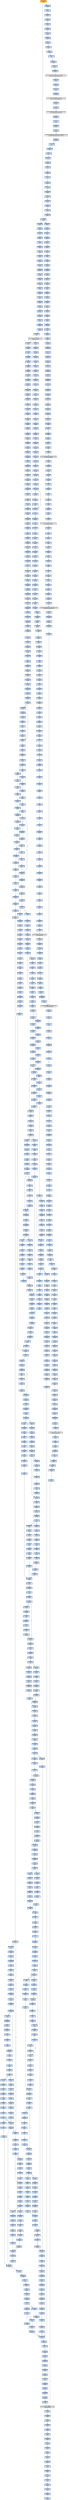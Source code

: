 strict digraph G {
	graph [bgcolor=transparent,
		name=G
	];
	node [color=lightsteelblue,
		fillcolor=lightsteelblue,
		shape=rectangle,
		style=filled
	];
	"0x00409de6"	[color=lightgrey,
		fillcolor=orange,
		label="0x00409de6
call"];
	"0x00409deb"	[label="0x00409deb
jmp"];
	"0x00409de6" -> "0x00409deb"	[color="#000000"];
	"0x00411500"	[label="0x00411500
pushl"];
	"0x00409de6" -> "0x00411500"	[color="#000000"];
	"0x00409dec"	[label="0x00409dec
pushl"];
	"0x00409deb" -> "0x00409dec"	[color="#000000"];
	"0x00409c6b"	[label="0x00409c6b
pushl"];
	"0x00409deb" -> "0x00409c6b"	[color="#000000"];
	"0x00409df3"	[label="0x00409df3
movl"];
	"0x00409dec" -> "0x00409df3"	[color="#000000"];
	"0x00409dfa"	[label="0x00409dfa
xorl"];
	"0x00409df3" -> "0x00409dfa"	[color="#000000"];
	"0x00409dfc"	[label="0x00409dfc
jmp"];
	"0x00409dfa" -> "0x00409dfc"	[color="#000000"];
	"0x0047e377"	[label="0x0047e377
movl"];
	"0x00409dfc" -> "0x0047e377"	[color="#000000"];
	"0x0047e37c"	[label="0x0047e37c
popl"];
	"0x0047e377" -> "0x0047e37c"	[color="#000000"];
	"0x0047e383"	[label="0x0047e383
addl"];
	"0x0047e37c" -> "0x0047e383"	[color="#000000"];
	"0x0047e386"	[label="0x0047e386
pushl"];
	"0x0047e383" -> "0x0047e386"	[color="#000000"];
	"0x0047e387"	[label="0x0047e387
pushl"];
	"0x0047e386" -> "0x0047e387"	[color="#000000"];
	"0x0047e388"	[label="0x0047e388
pushl"];
	"0x0047e387" -> "0x0047e388"	[color="#000000"];
	"0x0047e389"	[label="0x0047e389
pushl"];
	"0x0047e388" -> "0x0047e389"	[color="#000000"];
	"0x0047e38a"	[label="0x0047e38a
pushl"];
	"0x0047e389" -> "0x0047e38a"	[color="#000000"];
	"0x0047e38b"	[label="0x0047e38b
pushl"];
	"0x0047e38a" -> "0x0047e38b"	[color="#000000"];
	"0x0047e38c"	[label="0x0047e38c
leal"];
	"0x0047e38b" -> "0x0047e38c"	[color="#000000"];
	"0x0047e392"	[label="0x0047e392
movl"];
	"0x0047e38c" -> "0x0047e392"	[color="#000000"];
	"0x0047e395"	[label="0x0047e395
pushl"];
	"0x0047e392" -> "0x0047e395"	[color="#000000"];
	"0x0047e396"	[label="0x0047e396
movl"];
	"0x0047e395" -> "0x0047e396"	[color="#000000"];
	"0x0047e398"	[label="0x0047e398
pushl"];
	"0x0047e396" -> "0x0047e398"	[color="#000000"];
	"0x0047e39a"	[label="0x0047e39a
pushl"];
	"0x0047e398" -> "0x0047e39a"	[color="#000000"];
	"0x0047e39f"	[label="0x0047e39f
pushl"];
	"0x0047e39a" -> "0x0047e39f"	[color="#000000"];
	"0x0047e3a2"	[label="0x0047e3a2
pushl"];
	"0x0047e39f" -> "0x0047e3a2"	[color="#000000"];
	"0x0047e3a4"	[label="0x0047e3a4
movl"];
	"0x0047e3a2" -> "0x0047e3a4"	[color="#000000"];
	"0x0047e3a7"	[label="0x0047e3a7
addl"];
	"0x0047e3a4" -> "0x0047e3a7"	[color="#000000"];
	"0x0047e3a9"	[label="0x0047e3a9
movl"];
	"0x0047e3a7" -> "0x0047e3a9"	[color="#000000"];
	"0x0047e3ab"	[label="0x0047e3ab
call"];
	"0x0047e3a9" -> "0x0047e3ab"	[color="#000000"];
	VIRTUALALLOC_KERNEL32_DLL	[color=lightgrey,
		fillcolor=lightgrey,
		label="VIRTUALALLOC_KERNEL32_DLL
VIRTUALALLOC"];
	"0x0047e3ab" -> VIRTUALALLOC_KERNEL32_DLL	[color="#000000"];
	"0x0047e3ad"	[label="0x0047e3ad
popl"];
	VIRTUALALLOC_KERNEL32_DLL -> "0x0047e3ad"	[color="#000000"];
	"0x039b08c2"	[label="0x039b08c2
movl"];
	VIRTUALALLOC_KERNEL32_DLL -> "0x039b08c2"	[color="#000000"];
	"0x0047e3ae"	[label="0x0047e3ae
movl"];
	"0x0047e3ad" -> "0x0047e3ae"	[color="#000000"];
	"0x0047e3b0"	[label="0x0047e3b0
pushl"];
	"0x0047e3ae" -> "0x0047e3b0"	[color="#000000"];
	"0x0047e3b1"	[label="0x0047e3b1
pushl"];
	"0x0047e3b0" -> "0x0047e3b1"	[color="#000000"];
	"0x0047e3b2"	[label="0x0047e3b2
movl"];
	"0x0047e3b1" -> "0x0047e3b2"	[color="#000000"];
	"0x0047e3b4"	[label="0x0047e3b4
movl"];
	"0x0047e3b2" -> "0x0047e3b4"	[color="#000000"];
	"0x0047e3b7"	[label="0x0047e3b7
addl"];
	"0x0047e3b4" -> "0x0047e3b7"	[color="#000000"];
	"0x0047e3b9"	[label="0x0047e3b9
movl"];
	"0x0047e3b7" -> "0x0047e3b9"	[color="#000000"];
	"0x0047e3bb"	[label="0x0047e3bb
movl"];
	"0x0047e3b9" -> "0x0047e3bb"	[color="#000000"];
	"0x0047e3be"	[label="0x0047e3be
movl"];
	"0x0047e3bb" -> "0x0047e3be"	[color="#000000"];
	"0x0047e3c1"	[label="0x0047e3c1
addl"];
	"0x0047e3be" -> "0x0047e3c1"	[color="#000000"];
	"0x0047e3c3"	[label="0x0047e3c3
movl"];
	"0x0047e3c1" -> "0x0047e3c3"	[color="#000000"];
	"0x0047e3c5"	[label="0x0047e3c5
movl"];
	"0x0047e3c3" -> "0x0047e3c5"	[color="#000000"];
	"0x0047e3c8"	[label="0x0047e3c8
addl"];
	"0x0047e3c5" -> "0x0047e3c8"	[color="#000000"];
	"0x0047e3ca"	[label="0x0047e3ca
movl"];
	"0x0047e3c8" -> "0x0047e3ca"	[color="#000000"];
	"0x0047e3cd"	[label="0x0047e3cd
addl"];
	"0x0047e3ca" -> "0x0047e3cd"	[color="#000000"];
	"0x0047e3cf"	[label="0x0047e3cf
leal"];
	"0x0047e3cd" -> "0x0047e3cf"	[color="#000000"];
	"0x0047e3d2"	[label="0x0047e3d2
pushl"];
	"0x0047e3cf" -> "0x0047e3d2"	[color="#000000"];
	"0x0047e3d3"	[label="0x0047e3d3
pushl"];
	"0x0047e3d2" -> "0x0047e3d3"	[color="#000000"];
	"0x0047e3d4"	[label="0x0047e3d4
pushl"];
	"0x0047e3d3" -> "0x0047e3d4"	[color="#000000"];
	"0x0047e3d5"	[label="0x0047e3d5
call"];
	"0x0047e3d4" -> "0x0047e3d5"	[color="#000000"];
	"0x0047e283"	[label="0x0047e283
pusha"];
	"0x0047e3d5" -> "0x0047e283"	[color="#000000"];
	"0x0047e284"	[label="0x0047e284
movl"];
	"0x0047e283" -> "0x0047e284"	[color="#000000"];
	"0x0047e288"	[label="0x0047e288
movl"];
	"0x0047e284" -> "0x0047e288"	[color="#000000"];
	"0x0047e28c"	[label="0x0047e28c
cld"];
	"0x0047e288" -> "0x0047e28c"	[color="#000000"];
	"0x0047e28d"	[label="0x0047e28d
movb"];
	"0x0047e28c" -> "0x0047e28d"	[color="#000000"];
	"0x0047e28f"	[label="0x0047e28f
xorl"];
	"0x0047e28d" -> "0x0047e28f"	[color="#000000"];
	"0x0047e291"	[label="0x0047e291
movsb"];
	"0x0047e28f" -> "0x0047e291"	[color="#000000"];
	"0x0047e292"	[label="0x0047e292
movb"];
	"0x0047e291" -> "0x0047e292"	[color="#000000"];
	"0x0047e294"	[label="0x0047e294
call"];
	"0x0047e292" -> "0x0047e294"	[color="#000000"];
	"0x0047e306"	[label="0x0047e306
addb"];
	"0x0047e294" -> "0x0047e306"	[color="#000000"];
	"0x0047e308"	[label="0x0047e308
jne"];
	"0x0047e306" -> "0x0047e308"	[color="#000000"];
	"0x0047e30a"	[label="0x0047e30a
movb"];
	"0x0047e308" -> "0x0047e30a"	[color="#000000",
		label=F];
	"0x0047e30f"	[label="0x0047e30f
ret"];
	"0x0047e308" -> "0x0047e30f"	[color="#000000",
		label=T];
	"0x0047e30c"	[label="0x0047e30c
incl"];
	"0x0047e30a" -> "0x0047e30c"	[color="#000000"];
	"0x0047e30d"	[label="0x0047e30d
adcb"];
	"0x0047e30c" -> "0x0047e30d"	[color="#000000"];
	"0x0047e30d" -> "0x0047e30f"	[color="#000000"];
	"0x0047e2ab"	[label="0x0047e2ab
jae"];
	"0x0047e30f" -> "0x0047e2ab"	[color="#000000"];
	"0x0047e2d0"	[label="0x0047e2d0
lodsb"];
	"0x0047e2ab" -> "0x0047e2d0"	[color="#000000",
		label=T];
	"0x0047e2d1"	[label="0x0047e2d1
shrl"];
	"0x0047e2d0" -> "0x0047e2d1"	[color="#000000"];
	"0x0047e2d3"	[label="0x0047e2d3
je"];
	"0x0047e2d1" -> "0x0047e2d3"	[color="#000000"];
	"0x0047e322"	[label="0x0047e322
subl"];
	"0x0047e2d3" -> "0x0047e322"	[color="#000000",
		label=T];
	"0x0047e326"	[label="0x0047e326
movl"];
	"0x0047e322" -> "0x0047e326"	[color="#000000"];
	"0x0047e32a"	[label="0x0047e32a
popa"];
	"0x0047e326" -> "0x0047e32a"	[color="#000000"];
	"0x0047e32b"	[label="0x0047e32b
ret"];
	"0x0047e32a" -> "0x0047e32b"	[color="#000000"];
	"0x0047e3d7"	[label="0x0047e3d7
popl"];
	"0x0047e32b" -> "0x0047e3d7"	[color="#000000"];
	"0x0047e3d8"	[label="0x0047e3d8
popl"];
	"0x0047e3d7" -> "0x0047e3d8"	[color="#000000"];
	"0x0047e3d9"	[label="0x0047e3d9
addl"];
	"0x0047e3d8" -> "0x0047e3d9"	[color="#000000"];
	"0x0047e3dc"	[label="0x0047e3dc
movl"];
	"0x0047e3d9" -> "0x0047e3dc"	[color="#000000"];
	"0x0047e3de"	[label="0x0047e3de
pushl"];
	"0x0047e3dc" -> "0x0047e3de"	[color="#000000"];
	"0x0047e3df"	[label="0x0047e3df
movl"];
	"0x0047e3de" -> "0x0047e3df"	[color="#000000"];
	"0x0047e3e1"	[label="0x0047e3e1
movl"];
	"0x0047e3df" -> "0x0047e3e1"	[color="#000000"];
	"0x0047e3e4"	[label="0x0047e3e4
addl"];
	"0x0047e3e1" -> "0x0047e3e4"	[color="#000000"];
	"0x0047e3e7"	[label="0x0047e3e7
subl"];
	"0x0047e3e4" -> "0x0047e3e7"	[color="#000000"];
	"0x0047e3e9"	[label="0x0047e3e9
movl"];
	"0x0047e3e7" -> "0x0047e3e9"	[color="#000000"];
	"0x0047e3ec"	[label="0x0047e3ec
movl"];
	"0x0047e3e9" -> "0x0047e3ec"	[color="#000000"];
	"0x0047e3ef"	[label="0x0047e3ef
movl"];
	"0x0047e3ec" -> "0x0047e3ef"	[color="#000000"];
	"0x0047e3f2"	[label="0x0047e3f2
call"];
	"0x0047e3ef" -> "0x0047e3f2"	[color="#000000"];
	"0x039b09fc"	[label="0x039b09fc
pushl"];
	"0x0047e3f2" -> "0x039b09fc"	[color="#000000"];
	"0x039b09fd"	[label="0x039b09fd
pushl"];
	"0x039b09fc" -> "0x039b09fd"	[color="#000000"];
	"0x039b09fe"	[label="0x039b09fe
pushl"];
	"0x039b09fd" -> "0x039b09fe"	[color="#000000"];
	"0x039b09ff"	[label="0x039b09ff
pushl"];
	"0x039b09fe" -> "0x039b09ff"	[color="#000000"];
	"0x039b0a00"	[label="0x039b0a00
call"];
	"0x039b09ff" -> "0x039b0a00"	[color="#000000"];
	"0x039b0a05"	[label="0x039b0a05
popl"];
	"0x039b0a00" -> "0x039b0a05"	[color="#000000"];
	"0x039b0a06"	[label="0x039b0a06
subl"];
	"0x039b0a05" -> "0x039b0a06"	[color="#000000"];
	"0x039b0a0c"	[label="0x039b0a0c
leal"];
	"0x039b0a06" -> "0x039b0a0c"	[color="#000000"];
	"0x039b0a12"	[label="0x039b0a12
movl"];
	"0x039b0a0c" -> "0x039b0a12"	[color="#000000"];
	"0x039b0a15"	[label="0x039b0a15
addl"];
	"0x039b0a12" -> "0x039b0a15"	[color="#000000"];
	"0x039b0a18"	[label="0x039b0a18
subl"];
	"0x039b0a15" -> "0x039b0a18"	[color="#000000"];
	"0x039b0a1a"	[label="0x039b0a1a
cld"];
	"0x039b0a18" -> "0x039b0a1a"	[color="#000000"];
	"0x039b0a1b"	[label="0x039b0a1b
movl"];
	"0x039b0a1a" -> "0x039b0a1b"	[color="#000000"];
	"0x039b0a1d"	[label="0x039b0a1d
movl"];
	"0x039b0a1b" -> "0x039b0a1d"	[color="#000000"];
	"0x039b0a20"	[label="0x039b0a20
movl"];
	"0x039b0a1d" -> "0x039b0a20"	[color="#000000"];
	"0x039b0a23"	[label="0x039b0a23
addl"];
	"0x039b0a20" -> "0x039b0a23"	[color="#000000"];
	"0x039b0a25"	[label="0x039b0a25
leal"];
	"0x039b0a23" -> "0x039b0a25"	[color="#000000"];
	"0x039b0a2b"	[label="0x039b0a2b
lodsl"];
	"0x039b0a25" -> "0x039b0a2b"	[color="#000000"];
	"0x039b0a2c"	[label="0x039b0a2c
stosl"];
	"0x039b0a2b" -> "0x039b0a2c"	[color="#000000"];
	"0x039b0a2d"	[label="0x039b0a2d
lodsl"];
	"0x039b0a2c" -> "0x039b0a2d"	[color="#000000"];
	"0x039b0a2e"	[label="0x039b0a2e
stosl"];
	"0x039b0a2d" -> "0x039b0a2e"	[color="#000000"];
	"0x039b0a2f"	[label="0x039b0a2f
lodsl"];
	"0x039b0a2e" -> "0x039b0a2f"	[color="#000000"];
	"0x039b0a30"	[label="0x039b0a30
stosl"];
	"0x039b0a2f" -> "0x039b0a30"	[color="#000000"];
	"0x039b0a31"	[label="0x039b0a31
lodsl"];
	"0x039b0a30" -> "0x039b0a31"	[color="#000000"];
	"0x039b0a32"	[label="0x039b0a32
stosl"];
	"0x039b0a31" -> "0x039b0a32"	[color="#000000"];
	"0x039b0a33"	[label="0x039b0a33
nop"];
	"0x039b0a32" -> "0x039b0a33"	[color="#000000"];
	"0x039b0a34"	[label="0x039b0a34
cmpl"];
	"0x039b0a33" -> "0x039b0a34"	[color="#000000"];
	"0x039b0a38"	[label="0x039b0a38
je"];
	"0x039b0a34" -> "0x039b0a38"	[color="#000000"];
	"0x039b0a3a"	[label="0x039b0a3a
movl"];
	"0x039b0a38" -> "0x039b0a3a"	[color="#000000",
		label=F];
	"0x039b0a3d"	[label="0x039b0a3d
testl"];
	"0x039b0a3a" -> "0x039b0a3d"	[color="#000000"];
	"0x039b0a3f"	[label="0x039b0a3f
je"];
	"0x039b0a3d" -> "0x039b0a3f"	[color="#000000"];
	"0x039b0a41"	[label="0x039b0a41
movl"];
	"0x039b0a3f" -> "0x039b0a41"	[color="#000000",
		label=F];
	"0x039b0a46"	[label="0x039b0a46
addl"];
	"0x039b0a41" -> "0x039b0a46"	[color="#000000"];
	"0x039b0a48"	[label="0x039b0a48
movl"];
	"0x039b0a46" -> "0x039b0a48"	[color="#000000"];
	"0x039b0a4b"	[label="0x039b0a4b
addl"];
	"0x039b0a48" -> "0x039b0a4b"	[color="#000000"];
	"0x039b0a4d"	[label="0x039b0a4d
repz"];
	"0x039b0a4b" -> "0x039b0a4d"	[color="#000000"];
	"0x039b0a4f"	[label="0x039b0a4f
movl"];
	"0x039b0a4d" -> "0x039b0a4f"	[color="#000000"];
	"0x039b0a51"	[label="0x039b0a51
leal"];
	"0x039b0a4f" -> "0x039b0a51"	[color="#000000"];
	"0x039b0a57"	[label="0x039b0a57
addl"];
	"0x039b0a51" -> "0x039b0a57"	[color="#000000"];
	"0x039b0a59"	[label="0x039b0a59
addl"];
	"0x039b0a57" -> "0x039b0a59"	[color="#000000"];
	"0x039b0a5c"	[label="0x039b0a5c
addl"];
	"0x039b0a59" -> "0x039b0a5c"	[color="#000000"];
	"0x039b0a5f"	[label="0x039b0a5f
leal"];
	"0x039b0a5c" -> "0x039b0a5f"	[color="#000000"];
	"0x039b0a65"	[label="0x039b0a65
pushl"];
	"0x039b0a5f" -> "0x039b0a65"	[color="#000000"];
	"0x039b0a66"	[label="0x039b0a66
call"];
	"0x039b0a65" -> "0x039b0a66"	[color="#000000"];
	"0x039b0bb1"	[label="0x039b0bb1
pushl"];
	"0x039b0a66" -> "0x039b0bb1"	[color="#000000"];
	"0x039b0bb2"	[label="0x039b0bb2
movl"];
	"0x039b0bb1" -> "0x039b0bb2"	[color="#000000"];
	"0x039b0bb4"	[label="0x039b0bb4
addl"];
	"0x039b0bb2" -> "0x039b0bb4"	[color="#000000"];
	"0x039b0bb7"	[label="0x039b0bb7
pushl"];
	"0x039b0bb4" -> "0x039b0bb7"	[color="#000000"];
	"0x039b0bb8"	[label="0x039b0bb8
pushl"];
	"0x039b0bb7" -> "0x039b0bb8"	[color="#000000"];
	"0x039b0bb9"	[label="0x039b0bb9
pushl"];
	"0x039b0bb8" -> "0x039b0bb9"	[color="#000000"];
	"0x039b0bba"	[label="0x039b0bba
call"];
	"0x039b0bb9" -> "0x039b0bba"	[color="#000000"];
	"0x039b0bbf"	[label="0x039b0bbf
popl"];
	"0x039b0bba" -> "0x039b0bbf"	[color="#000000"];
	"0x039b0bc0"	[label="0x039b0bc0
subl"];
	"0x039b0bbf" -> "0x039b0bc0"	[color="#000000"];
	"0x039b0bc6"	[label="0x039b0bc6
movl"];
	"0x039b0bc0" -> "0x039b0bc6"	[color="#000000"];
	"0x039b0bc9"	[label="0x039b0bc9
movl"];
	"0x039b0bc6" -> "0x039b0bc9"	[color="#000000"];
	"0x039b0bcb"	[label="0x039b0bcb
addl"];
	"0x039b0bc9" -> "0x039b0bcb"	[color="#000000"];
	"0x039b0bcd"	[label="0x039b0bcd
pushl"];
	"0x039b0bcb" -> "0x039b0bcd"	[color="#000000"];
	"0x039b0bce"	[label="0x039b0bce
call"];
	"0x039b0bcd" -> "0x039b0bce"	[color="#000000"];
	LOADLIBRARYA_KERNEL32_DLL	[color=lightgrey,
		fillcolor=lightgrey,
		label="LOADLIBRARYA_KERNEL32_DLL
LOADLIBRARYA"];
	"0x039b0bce" -> LOADLIBRARYA_KERNEL32_DLL	[color="#000000"];
	"0x039b0bd4"	[label="0x039b0bd4
movl"];
	LOADLIBRARYA_KERNEL32_DLL -> "0x039b0bd4"	[color="#000000"];
	"0x039b0bd7"	[label="0x039b0bd7
movl"];
	"0x039b0bd4" -> "0x039b0bd7"	[color="#000000"];
	"0x039b0bda"	[label="0x039b0bda
movl"];
	"0x039b0bd7" -> "0x039b0bda"	[color="#000000"];
	"0x039b0bdd"	[label="0x039b0bdd
addl"];
	"0x039b0bda" -> "0x039b0bdd"	[color="#000000"];
	"0x039b0bdf"	[label="0x039b0bdf
addl"];
	"0x039b0bdd" -> "0x039b0bdf"	[color="#000000"];
	"0x039b0be1"	[label="0x039b0be1
xorl"];
	"0x039b0bdf" -> "0x039b0be1"	[color="#000000"];
	"0x039b0be3"	[label="0x039b0be3
addl"];
	"0x039b0be1" -> "0x039b0be3"	[color="#000000"];
	"0x039b0be5"	[label="0x039b0be5
je"];
	"0x039b0be3" -> "0x039b0be5"	[color="#000000"];
	"0x039b0be7"	[label="0x039b0be7
pushl"];
	"0x039b0be5" -> "0x039b0be7"	[color="#000000",
		label=F];
	"0x039b0be8"	[label="0x039b0be8
movl"];
	"0x039b0be7" -> "0x039b0be8"	[color="#000000"];
	"0x039b0bea"	[label="0x039b0bea
addl"];
	"0x039b0be8" -> "0x039b0bea"	[color="#000000"];
	"0x039b0bec"	[label="0x039b0bec
pushl"];
	"0x039b0bea" -> "0x039b0bec"	[color="#000000"];
	"0x039b0bed"	[label="0x039b0bed
pushl"];
	"0x039b0bec" -> "0x039b0bed"	[color="#000000"];
	"0x039b0bf0"	[label="0x039b0bf0
call"];
	"0x039b0bed" -> "0x039b0bf0"	[color="#000000"];
	GETPROCADDRESS_KERNEL32_DLL	[color=lightgrey,
		fillcolor=lightgrey,
		label="GETPROCADDRESS_KERNEL32_DLL
GETPROCADDRESS"];
	"0x039b0bf0" -> GETPROCADDRESS_KERNEL32_DLL	[color="#000000"];
	"0x039b1373"	[label="0x039b1373
popl"];
	GETPROCADDRESS_KERNEL32_DLL -> "0x039b1373"	[color="#000000"];
	"0x039b08c4"	[label="0x039b08c4
movl"];
	"0x039b08c2" -> "0x039b08c4"	[color="#000000"];
	"0x039b08c8"	[label="0x039b08c8
leal"];
	"0x039b08c4" -> "0x039b08c8"	[color="#000000"];
	"0x039b08cc"	[label="0x039b08cc
pushl"];
	"0x039b08c8" -> "0x039b08cc"	[color="#000000"];
	"0x039b08cd"	[label="0x039b08cd
pushl"];
	"0x039b08cc" -> "0x039b08cd"	[color="#000000"];
	"0x039b08ce"	[label="0x039b08ce
pushl"];
	"0x039b08cd" -> "0x039b08ce"	[color="#000000"];
	"0x039b08cf"	[label="0x039b08cf
pushl"];
	"0x039b08ce" -> "0x039b08cf"	[color="#000000"];
	"0x039b08d0"	[label="0x039b08d0
movl"];
	"0x039b08cf" -> "0x039b08d0"	[color="#000000"];
	"0x039b08d2"	[label="0x039b08d2
addl"];
	"0x039b08d0" -> "0x039b08d2"	[color="#000000"];
	"0x039b08d5"	[label="0x039b08d5
pushl"];
	"0x039b08d2" -> "0x039b08d5"	[color="#000000"];
	"0x039b08d6"	[label="0x039b08d6
leal"];
	"0x039b08d5" -> "0x039b08d6"	[color="#000000"];
	"0x039b08da"	[label="0x039b08da
pushl"];
	"0x039b08d6" -> "0x039b08da"	[color="#000000"];
	"0x039b08db"	[label="0x039b08db
movl"];
	"0x039b08da" -> "0x039b08db"	[color="#000000"];
	"0x039b08df"	[label="0x039b08df
call"];
	"0x039b08db" -> "0x039b08df"	[color="#000000"];
	"0x039b000d"	[label="0x039b000d
subl"];
	"0x039b08df" -> "0x039b000d"	[color="#000000"];
	"0x039b0010"	[label="0x039b0010
movl"];
	"0x039b000d" -> "0x039b0010"	[color="#000000"];
	"0x039b0014"	[label="0x039b0014
movl"];
	"0x039b0010" -> "0x039b0014"	[color="#000000"];
	"0x039b0017"	[label="0x039b0017
pushl"];
	"0x039b0014" -> "0x039b0017"	[color="#000000"];
	"0x039b0018"	[label="0x039b0018
pushl"];
	"0x039b0017" -> "0x039b0018"	[color="#000000"];
	"0x039b0019"	[label="0x039b0019
pushl"];
	"0x039b0018" -> "0x039b0019"	[color="#000000"];
	"0x039b001a"	[label="0x039b001a
movl"];
	"0x039b0019" -> "0x039b001a"	[color="#000000"];
	"0x039b001f"	[label="0x039b001f
movl"];
	"0x039b001a" -> "0x039b001f"	[color="#000000"];
	"0x039b0021"	[label="0x039b0021
shll"];
	"0x039b001f" -> "0x039b0021"	[color="#000000"];
	"0x039b0023"	[label="0x039b0023
movl"];
	"0x039b0021" -> "0x039b0023"	[color="#000000"];
	"0x039b0026"	[label="0x039b0026
pushl"];
	"0x039b0023" -> "0x039b0026"	[color="#000000"];
	"0x039b0027"	[label="0x039b0027
movl"];
	"0x039b0026" -> "0x039b0027"	[color="#000000"];
	"0x039b002a"	[label="0x039b002a
movl"];
	"0x039b0027" -> "0x039b002a"	[color="#000000"];
	"0x039b002c"	[label="0x039b002c
movl"];
	"0x039b002a" -> "0x039b002c"	[color="#000000"];
	"0x039b002e"	[label="0x039b002e
shll"];
	"0x039b002c" -> "0x039b002e"	[color="#000000"];
	"0x039b0030"	[label="0x039b0030
movl"];
	"0x039b002e" -> "0x039b0030"	[color="#000000"];
	"0x039b0034"	[label="0x039b0034
addl"];
	"0x039b0030" -> "0x039b0034"	[color="#000000"];
	"0x039b0036"	[label="0x039b0036
movl"];
	"0x039b0034" -> "0x039b0036"	[color="#000000"];
	"0x039b003b"	[label="0x039b003b
shll"];
	"0x039b0036" -> "0x039b003b"	[color="#000000"];
	"0x039b003d"	[label="0x039b003d
xorl"];
	"0x039b003b" -> "0x039b003d"	[color="#000000"];
	"0x039b003f"	[label="0x039b003f
subl"];
	"0x039b003d" -> "0x039b003f"	[color="#000000"];
	"0x039b0041"	[label="0x039b0041
subl"];
	"0x039b003f" -> "0x039b0041"	[color="#000000"];
	"0x039b0043"	[label="0x039b0043
addl"];
	"0x039b0041" -> "0x039b0043"	[color="#000000"];
	"0x039b0048"	[label="0x039b0048
movl"];
	"0x039b0043" -> "0x039b0048"	[color="#000000"];
	"0x039b004c"	[label="0x039b004c
movl"];
	"0x039b0048" -> "0x039b004c"	[color="#000000"];
	"0x039b0050"	[label="0x039b0050
movb"];
	"0x039b004c" -> "0x039b0050"	[color="#000000"];
	"0x039b0055"	[label="0x039b0055
movl"];
	"0x039b0050" -> "0x039b0055"	[color="#000000"];
	"0x039b0059"	[label="0x039b0059
movl"];
	"0x039b0055" -> "0x039b0059"	[color="#000000"];
	"0x039b005d"	[label="0x039b005d
movl"];
	"0x039b0059" -> "0x039b005d"	[color="#000000"];
	"0x039b0061"	[label="0x039b0061
movl"];
	"0x039b005d" -> "0x039b0061"	[color="#000000"];
	"0x039b0065"	[label="0x039b0065
movl"];
	"0x039b0061" -> "0x039b0065"	[color="#000000"];
	"0x039b0069"	[label="0x039b0069
movl"];
	"0x039b0065" -> "0x039b0069"	[color="#000000"];
	"0x039b006d"	[label="0x039b006d
movl"];
	"0x039b0069" -> "0x039b006d"	[color="#000000"];
	"0x039b0071"	[label="0x039b0071
je"];
	"0x039b006d" -> "0x039b0071"	[color="#000000"];
	"0x039b0073"	[label="0x039b0073
movl"];
	"0x039b0071" -> "0x039b0073"	[color="#000000",
		label=F];
	"0x039b0075"	[label="0x039b0075
movl"];
	"0x039b0073" -> "0x039b0075"	[color="#000000"];
	"0x039b007a"	[label="0x039b007a
repz"];
	"0x039b0075" -> "0x039b007a"	[color="#000000"];
	"0x039b007c"	[label="0x039b007c
movl"];
	"0x039b007a" -> "0x039b007c"	[color="#000000"];
	"0x039b0080"	[label="0x039b0080
movzbl"];
	"0x039b007c" -> "0x039b0080"	[color="#000000"];
	"0x039b0084"	[label="0x039b0084
movzbl"];
	"0x039b0080" -> "0x039b0084"	[color="#000000"];
	"0x039b0088"	[label="0x039b0088
shll"];
	"0x039b0084" -> "0x039b0088"	[color="#000000"];
	"0x039b008b"	[label="0x039b008b
orl"];
	"0x039b0088" -> "0x039b008b"	[color="#000000"];
	"0x039b008d"	[label="0x039b008d
movzbl"];
	"0x039b008b" -> "0x039b008d"	[color="#000000"];
	"0x039b0091"	[label="0x039b0091
shll"];
	"0x039b008d" -> "0x039b0091"	[color="#000000"];
	"0x039b0094"	[label="0x039b0094
orl"];
	"0x039b0091" -> "0x039b0094"	[color="#000000"];
	"0x039b0096"	[label="0x039b0096
movzbl"];
	"0x039b0094" -> "0x039b0096"	[color="#000000"];
	"0x039b009a"	[label="0x039b009a
shll"];
	"0x039b0096" -> "0x039b009a"	[color="#000000"];
	"0x039b009d"	[label="0x039b009d
addl"];
	"0x039b009a" -> "0x039b009d"	[color="#000000"];
	"0x039b00a0"	[label="0x039b00a0
orl"];
	"0x039b009d" -> "0x039b00a0"	[color="#000000"];
	"0x039b00a3"	[label="0x039b00a3
orl"];
	"0x039b00a0" -> "0x039b00a3"	[color="#000000"];
	"0x039b00a5"	[label="0x039b00a5
movl"];
	"0x039b00a3" -> "0x039b00a5"	[color="#000000"];
	"0x039b00a9"	[label="0x039b00a9
cmpl"];
	"0x039b00a5" -> "0x039b00a9"	[color="#000000"];
	"0x039b00ad"	[label="0x039b00ad
ja"];
	"0x039b00a9" -> "0x039b00ad"	[color="#000000"];
	"0x039b00c5"	[label="0x039b00c5
andl"];
	"0x039b00ad" -> "0x039b00c5"	[color="#000000",
		label=T];
	"0x039b00c9"	[label="0x039b00c9
movl"];
	"0x039b00c5" -> "0x039b00c9"	[color="#000000"];
	"0x039b00cd"	[label="0x039b00cd
movl"];
	"0x039b00c9" -> "0x039b00cd"	[color="#000000"];
	"0x039b00cf"	[label="0x039b00cf
shll"];
	"0x039b00cd" -> "0x039b00cf"	[color="#000000"];
	"0x039b00d2"	[label="0x039b00d2
addl"];
	"0x039b00cf" -> "0x039b00d2"	[color="#000000"];
	"0x039b00d4"	[label="0x039b00d4
leal"];
	"0x039b00d2" -> "0x039b00d4"	[color="#000000"];
	"0x039b00d7"	[label="0x039b00d7
movl"];
	"0x039b00d4" -> "0x039b00d7"	[color="#000000"];
	"0x039b00db"	[label="0x039b00db
movl"];
	"0x039b00d7" -> "0x039b00db"	[color="#000000"];
	"0x039b00df"	[label="0x039b00df
cmpl"];
	"0x039b00db" -> "0x039b00df"	[color="#000000"];
	"0x039b00e4"	[label="0x039b00e4
jae"];
	"0x039b00df" -> "0x039b00e4"	[color="#000000"];
	"0x039b00fa"	[label="0x039b00fa
movl"];
	"0x039b00e4" -> "0x039b00fa"	[color="#000000",
		label=T];
	"0x039b00e6"	[label="0x039b00e6
movl"];
	"0x039b00e4" -> "0x039b00e6"	[color="#000000",
		label=F];
	"0x039b00fc"	[label="0x039b00fc
movl"];
	"0x039b00fa" -> "0x039b00fc"	[color="#000000"];
	"0x039b00fe"	[label="0x039b00fe
shrl"];
	"0x039b00fc" -> "0x039b00fe"	[color="#000000"];
	"0x039b0101"	[label="0x039b0101
imull"];
	"0x039b00fe" -> "0x039b0101"	[color="#000000"];
	"0x039b0104"	[label="0x039b0104
cmpl"];
	"0x039b0101" -> "0x039b0104"	[color="#000000"];
	"0x039b0106"	[label="0x039b0106
jae"];
	"0x039b0104" -> "0x039b0106"	[color="#000000"];
	"0x039b010c"	[label="0x039b010c
movl"];
	"0x039b0106" -> "0x039b010c"	[color="#000000",
		label=F];
	"0x039b02b9"	[label="0x039b02b9
subl"];
	"0x039b0106" -> "0x039b02b9"	[color="#000000",
		label=T];
	"0x039b0111"	[label="0x039b0111
subl"];
	"0x039b010c" -> "0x039b0111"	[color="#000000"];
	"0x039b0113"	[label="0x039b0113
shrl"];
	"0x039b0111" -> "0x039b0113"	[color="#000000"];
	"0x039b0116"	[label="0x039b0116
addl"];
	"0x039b0113" -> "0x039b0116"	[color="#000000"];
	"0x039b0118"	[label="0x039b0118
movl"];
	"0x039b0116" -> "0x039b0118"	[color="#000000"];
	"0x039b011c"	[label="0x039b011c
movl"];
	"0x039b0118" -> "0x039b011c"	[color="#000000"];
	"0x039b011e"	[label="0x039b011e
movzbl"];
	"0x039b011c" -> "0x039b011e"	[color="#000000"];
	"0x039b0123"	[label="0x039b0123
movl"];
	"0x039b011e" -> "0x039b0123"	[color="#000000"];
	"0x039b0128"	[label="0x039b0128
subb"];
	"0x039b0123" -> "0x039b0128"	[color="#000000"];
	"0x039b012c"	[label="0x039b012c
movl"];
	"0x039b0128" -> "0x039b012c"	[color="#000000"];
	"0x039b012e"	[label="0x039b012e
movl"];
	"0x039b012c" -> "0x039b012e"	[color="#000000"];
	"0x039b0132"	[label="0x039b0132
andl"];
	"0x039b012e" -> "0x039b0132"	[color="#000000"];
	"0x039b0136"	[label="0x039b0136
shrl"];
	"0x039b0132" -> "0x039b0136"	[color="#000000"];
	"0x039b0138"	[label="0x039b0138
movl"];
	"0x039b0136" -> "0x039b0138"	[color="#000000"];
	"0x039b013c"	[label="0x039b013c
shll"];
	"0x039b0138" -> "0x039b013c"	[color="#000000"];
	"0x039b013e"	[label="0x039b013e
movl"];
	"0x039b013c" -> "0x039b013e"	[color="#000000"];
	"0x039b0142"	[label="0x039b0142
movl"];
	"0x039b013e" -> "0x039b0142"	[color="#000000"];
	"0x039b0147"	[label="0x039b0147
addl"];
	"0x039b0142" -> "0x039b0147"	[color="#000000"];
	"0x039b0149"	[label="0x039b0149
imull"];
	"0x039b0147" -> "0x039b0149"	[color="#000000"];
	"0x039b014f"	[label="0x039b014f
cmpl"];
	"0x039b0149" -> "0x039b014f"	[color="#000000"];
	"0x039b0152"	[label="0x039b0152
leal"];
	"0x039b014f" -> "0x039b0152"	[color="#000000"];
	"0x039b0159"	[label="0x039b0159
movl"];
	"0x039b0152" -> "0x039b0159"	[color="#000000"];
	"0x039b015d"	[label="0x039b015d
jl"];
	"0x039b0159" -> "0x039b015d"	[color="#000000"];
	"0x039b01de"	[label="0x039b01de
movl"];
	"0x039b015d" -> "0x039b01de"	[color="#000000",
		label=T];
	"0x039b015f"	[label="0x039b015f
movl"];
	"0x039b015d" -> "0x039b015f"	[color="#000000",
		label=F];
	"0x039b01e2"	[label="0x039b01e2
movl"];
	"0x039b01de" -> "0x039b01e2"	[color="#000000"];
	"0x039b01e6"	[label="0x039b01e6
leal"];
	"0x039b01e2" -> "0x039b01e6"	[color="#000000"];
	"0x039b01ed"	[label="0x039b01ed
cmpl"];
	"0x039b01e6" -> "0x039b01ed"	[color="#000000"];
	"0x039b01f2"	[label="0x039b01f2
jae"];
	"0x039b01ed" -> "0x039b01f2"	[color="#000000"];
	"0x039b0201"	[label="0x039b0201
movl"];
	"0x039b01f2" -> "0x039b0201"	[color="#000000",
		label=T];
	"0x039b01f4"	[label="0x039b01f4
movzbl"];
	"0x039b01f2" -> "0x039b01f4"	[color="#000000",
		label=F];
	"0x039b0204"	[label="0x039b0204
movl"];
	"0x039b0201" -> "0x039b0204"	[color="#000000"];
	"0x039b0206"	[label="0x039b0206
shrl"];
	"0x039b0204" -> "0x039b0206"	[color="#000000"];
	"0x039b0209"	[label="0x039b0209
imull"];
	"0x039b0206" -> "0x039b0209"	[color="#000000"];
	"0x039b020c"	[label="0x039b020c
cmpl"];
	"0x039b0209" -> "0x039b020c"	[color="#000000"];
	"0x039b020e"	[label="0x039b020e
jae"];
	"0x039b020c" -> "0x039b020e"	[color="#000000"];
	"0x039b0210"	[label="0x039b0210
movl"];
	"0x039b020e" -> "0x039b0210"	[color="#000000",
		label=F];
	"0x039b0249"	[label="0x039b0249
subl"];
	"0x039b020e" -> "0x039b0249"	[color="#000000",
		label=T];
	"0x039b0212"	[label="0x039b0212
movl"];
	"0x039b0210" -> "0x039b0212"	[color="#000000"];
	"0x039b0217"	[label="0x039b0217
subl"];
	"0x039b0212" -> "0x039b0217"	[color="#000000"];
	"0x039b0219"	[label="0x039b0219
shrl"];
	"0x039b0217" -> "0x039b0219"	[color="#000000"];
	"0x039b021c"	[label="0x039b021c
addl"];
	"0x039b0219" -> "0x039b021c"	[color="#000000"];
	"0x039b021e"	[label="0x039b021e
movl"];
	"0x039b021c" -> "0x039b021e"	[color="#000000"];
	"0x039b0221"	[label="0x039b0221
addl"];
	"0x039b021e" -> "0x039b0221"	[color="#000000"];
	"0x039b0223"	[label="0x039b0223
jmp"];
	"0x039b0221" -> "0x039b0223"	[color="#000000"];
	"0x039b025b"	[label="0x039b025b
cmpl"];
	"0x039b0223" -> "0x039b025b"	[color="#000000"];
	"0x039b0261"	[label="0x039b0261
jl"];
	"0x039b025b" -> "0x039b0261"	[color="#000000"];
	"0x039b0263"	[label="0x039b0263
movl"];
	"0x039b0261" -> "0x039b0263"	[color="#000000",
		label=F];
	"0x039b024b"	[label="0x039b024b
subl"];
	"0x039b0249" -> "0x039b024b"	[color="#000000"];
	"0x039b024d"	[label="0x039b024d
movl"];
	"0x039b024b" -> "0x039b024d"	[color="#000000"];
	"0x039b024f"	[label="0x039b024f
shrl"];
	"0x039b024d" -> "0x039b024f"	[color="#000000"];
	"0x039b0252"	[label="0x039b0252
subl"];
	"0x039b024f" -> "0x039b0252"	[color="#000000"];
	"0x039b0254"	[label="0x039b0254
movl"];
	"0x039b0252" -> "0x039b0254"	[color="#000000"];
	"0x039b0257"	[label="0x039b0257
leal"];
	"0x039b0254" -> "0x039b0257"	[color="#000000"];
	"0x039b0257" -> "0x039b025b"	[color="#000000"];
	"0x039b0267"	[label="0x039b0267
movl"];
	"0x039b0263" -> "0x039b0267"	[color="#000000"];
	"0x039b026b"	[label="0x039b026b
movl"];
	"0x039b0267" -> "0x039b026b"	[color="#000000"];
	"0x039b026f"	[label="0x039b026f
movb"];
	"0x039b026b" -> "0x039b026f"	[color="#000000"];
	"0x039b0272"	[label="0x039b0272
incl"];
	"0x039b026f" -> "0x039b0272"	[color="#000000"];
	"0x039b0273"	[label="0x039b0273
movl"];
	"0x039b0272" -> "0x039b0273"	[color="#000000"];
	"0x039b0277"	[label="0x039b0277
movl"];
	"0x039b0273" -> "0x039b0277"	[color="#000000"];
	"0x039b027b"	[label="0x039b027b
cmpl"];
	"0x039b0277" -> "0x039b027b"	[color="#000000"];
	"0x039b027e"	[label="0x039b027e
movb"];
	"0x039b027b" -> "0x039b027e"	[color="#000000"];
	"0x039b0282"	[label="0x039b0282
jnl"];
	"0x039b027e" -> "0x039b0282"	[color="#000000"];
	"0x039b0284"	[label="0x039b0284
movl"];
	"0x039b0282" -> "0x039b0284"	[color="#000000",
		label=F];
	"0x039b028e"	[label="0x039b028e
cmpl"];
	"0x039b0282" -> "0x039b028e"	[color="#000000",
		label=T];
	"0x039b028c"	[label="0x039b028c
jmp"];
	"0x039b0284" -> "0x039b028c"	[color="#000000"];
	"0x039b029a"	[label="0x039b029a
movl"];
	"0x039b028c" -> "0x039b029a"	[color="#000000"];
	"0x039b029e"	[label="0x039b029e
cmpl"];
	"0x039b029a" -> "0x039b029e"	[color="#000000"];
	"0x039b02a2"	[label="0x039b02a2
jb"];
	"0x039b029e" -> "0x039b02a2"	[color="#000000"];
	"0x039b02a8"	[label="0x039b02a8
popl"];
	"0x039b02a2" -> "0x039b02a8"	[color="#000000",
		label=F];
	"0x039b00ea"	[label="0x039b00ea
movzbl"];
	"0x039b00e6" -> "0x039b00ea"	[color="#000000"];
	"0x039b00ed"	[label="0x039b00ed
shll"];
	"0x039b00ea" -> "0x039b00ed"	[color="#000000"];
	"0x039b00f0"	[label="0x039b00f0
shll"];
	"0x039b00ed" -> "0x039b00f0"	[color="#000000"];
	"0x039b00f3"	[label="0x039b00f3
orl"];
	"0x039b00f0" -> "0x039b00f3"	[color="#000000"];
	"0x039b00f5"	[label="0x039b00f5
incl"];
	"0x039b00f3" -> "0x039b00f5"	[color="#000000"];
	"0x039b00f6"	[label="0x039b00f6
movl"];
	"0x039b00f5" -> "0x039b00f6"	[color="#000000"];
	"0x039b00f6" -> "0x039b00fa"	[color="#000000"];
	"0x039b01f8"	[label="0x039b01f8
shll"];
	"0x039b01f4" -> "0x039b01f8"	[color="#000000"];
	"0x039b01fb"	[label="0x039b01fb
shll"];
	"0x039b01f8" -> "0x039b01fb"	[color="#000000"];
	"0x039b01fe"	[label="0x039b01fe
orl"];
	"0x039b01fb" -> "0x039b01fe"	[color="#000000"];
	"0x039b0200"	[label="0x039b0200
incl"];
	"0x039b01fe" -> "0x039b0200"	[color="#000000"];
	"0x039b0200" -> "0x039b0201"	[color="#000000"];
	"0x039b02bb"	[label="0x039b02bb
subl"];
	"0x039b02b9" -> "0x039b02bb"	[color="#000000"];
	"0x039b02bd"	[label="0x039b02bd
movl"];
	"0x039b02bb" -> "0x039b02bd"	[color="#000000"];
	"0x039b02bf"	[label="0x039b02bf
shrl"];
	"0x039b02bd" -> "0x039b02bf"	[color="#000000"];
	"0x039b02c2"	[label="0x039b02c2
subl"];
	"0x039b02bf" -> "0x039b02c2"	[color="#000000"];
	"0x039b02c4"	[label="0x039b02c4
movl"];
	"0x039b02c2" -> "0x039b02c4"	[color="#000000"];
	"0x039b02c6"	[label="0x039b02c6
cmpl"];
	"0x039b02c4" -> "0x039b02c6"	[color="#000000"];
	"0x039b02cb"	[label="0x039b02cb
jae"];
	"0x039b02c6" -> "0x039b02cb"	[color="#000000"];
	"0x039b02e1"	[label="0x039b02e1
movl"];
	"0x039b02cb" -> "0x039b02e1"	[color="#000000",
		label=T];
	"0x039b02cd"	[label="0x039b02cd
movl"];
	"0x039b02cb" -> "0x039b02cd"	[color="#000000",
		label=F];
	"0x039b02e8"	[label="0x039b02e8
movl"];
	"0x039b02e1" -> "0x039b02e8"	[color="#000000"];
	"0x039b02ea"	[label="0x039b02ea
shrl"];
	"0x039b02e8" -> "0x039b02ea"	[color="#000000"];
	"0x039b02ed"	[label="0x039b02ed
imull"];
	"0x039b02ea" -> "0x039b02ed"	[color="#000000"];
	"0x039b02f0"	[label="0x039b02f0
cmpl"];
	"0x039b02ed" -> "0x039b02f0"	[color="#000000"];
	"0x039b02f2"	[label="0x039b02f2
jae"];
	"0x039b02f0" -> "0x039b02f2"	[color="#000000"];
	"0x039b02f4"	[label="0x039b02f4
movl"];
	"0x039b02f2" -> "0x039b02f4"	[color="#000000",
		label=F];
	"0x039b0340"	[label="0x039b0340
movl"];
	"0x039b02f2" -> "0x039b0340"	[color="#000000",
		label=T];
	"0x039b02f6"	[label="0x039b02f6
movl"];
	"0x039b02f4" -> "0x039b02f6"	[color="#000000"];
	"0x039b02fa"	[label="0x039b02fa
movl"];
	"0x039b02f6" -> "0x039b02fa"	[color="#000000"];
	"0x039b02ff"	[label="0x039b02ff
subl"];
	"0x039b02fa" -> "0x039b02ff"	[color="#000000"];
	"0x039b0301"	[label="0x039b0301
shrl"];
	"0x039b02ff" -> "0x039b0301"	[color="#000000"];
	"0x039b0304"	[label="0x039b0304
addl"];
	"0x039b0301" -> "0x039b0304"	[color="#000000"];
	"0x039b0306"	[label="0x039b0306
movl"];
	"0x039b0304" -> "0x039b0306"	[color="#000000"];
	"0x039b030a"	[label="0x039b030a
movl"];
	"0x039b0306" -> "0x039b030a"	[color="#000000"];
	"0x039b0311"	[label="0x039b0311
movl"];
	"0x039b030a" -> "0x039b0311"	[color="#000000"];
	"0x039b0315"	[label="0x039b0315
movl"];
	"0x039b0311" -> "0x039b0315"	[color="#000000"];
	"0x039b0319"	[label="0x039b0319
xorl"];
	"0x039b0315" -> "0x039b0319"	[color="#000000"];
	"0x039b031b"	[label="0x039b031b
cmpl"];
	"0x039b0319" -> "0x039b031b"	[color="#000000"];
	"0x039b031e"	[label="0x039b031e
setl"];
	"0x039b031b" -> "0x039b031e"	[color="#000000"];
	"0x039b0321"	[label="0x039b0321
movl"];
	"0x039b031e" -> "0x039b0321"	[color="#000000"];
	"0x039b0325"	[label="0x039b0325
movl"];
	"0x039b0321" -> "0x039b0325"	[color="#000000"];
	"0x039b0329"	[label="0x039b0329
movl"];
	"0x039b0325" -> "0x039b0329"	[color="#000000"];
	"0x039b032d"	[label="0x039b032d
leal"];
	"0x039b0329" -> "0x039b032d"	[color="#000000"];
	"0x039b0333"	[label="0x039b0333
decl"];
	"0x039b032d" -> "0x039b0333"	[color="#000000"];
	"0x039b0334"	[label="0x039b0334
andl"];
	"0x039b0333" -> "0x039b0334"	[color="#000000"];
	"0x039b0337"	[label="0x039b0337
movl"];
	"0x039b0334" -> "0x039b0337"	[color="#000000"];
	"0x039b033b"	[label="0x039b033b
jmp"];
	"0x039b0337" -> "0x039b033b"	[color="#000000"];
	"0x039b053e"	[label="0x039b053e
cmpl"];
	"0x039b033b" -> "0x039b053e"	[color="#000000"];
	"0x039b0543"	[label="0x039b0543
jae"];
	"0x039b053e" -> "0x039b0543"	[color="#000000"];
	"0x039b0559"	[label="0x039b0559
movl"];
	"0x039b0543" -> "0x039b0559"	[color="#000000",
		label=T];
	"0x039b0545"	[label="0x039b0545
movl"];
	"0x039b0543" -> "0x039b0545"	[color="#000000",
		label=F];
	"0x039b055b"	[label="0x039b055b
movl"];
	"0x039b0559" -> "0x039b055b"	[color="#000000"];
	"0x039b055d"	[label="0x039b055d
shrl"];
	"0x039b055b" -> "0x039b055d"	[color="#000000"];
	"0x039b0560"	[label="0x039b0560
imull"];
	"0x039b055d" -> "0x039b0560"	[color="#000000"];
	"0x039b0563"	[label="0x039b0563
cmpl"];
	"0x039b0560" -> "0x039b0563"	[color="#000000"];
	"0x039b0565"	[label="0x039b0565
jae"];
	"0x039b0563" -> "0x039b0565"	[color="#000000"];
	"0x039b0567"	[label="0x039b0567
movl"];
	"0x039b0565" -> "0x039b0567"	[color="#000000",
		label=F];
	"0x039b058d"	[label="0x039b058d
subl"];
	"0x039b0565" -> "0x039b058d"	[color="#000000",
		label=T];
	"0x039b0569"	[label="0x039b0569
movl"];
	"0x039b0567" -> "0x039b0569"	[color="#000000"];
	"0x039b056e"	[label="0x039b056e
subl"];
	"0x039b0569" -> "0x039b056e"	[color="#000000"];
	"0x039b0570"	[label="0x039b0570
shrl"];
	"0x039b056e" -> "0x039b0570"	[color="#000000"];
	"0x039b0573"	[label="0x039b0573
addl"];
	"0x039b0570" -> "0x039b0573"	[color="#000000"];
	"0x039b0575"	[label="0x039b0575
shll"];
	"0x039b0573" -> "0x039b0575"	[color="#000000"];
	"0x039b0578"	[label="0x039b0578
movl"];
	"0x039b0575" -> "0x039b0578"	[color="#000000"];
	"0x039b057a"	[label="0x039b057a
leal"];
	"0x039b0578" -> "0x039b057a"	[color="#000000"];
	"0x039b057e"	[label="0x039b057e
xorl"];
	"0x039b057a" -> "0x039b057e"	[color="#000000"];
	"0x039b0580"	[label="0x039b0580
movl"];
	"0x039b057e" -> "0x039b0580"	[color="#000000"];
	"0x039b0588"	[label="0x039b0588
jmp"];
	"0x039b0580" -> "0x039b0588"	[color="#000000"];
	"0x039b060f"	[label="0x039b060f
movl"];
	"0x039b0588" -> "0x039b060f"	[color="#000000"];
	"0x039b0613"	[label="0x039b0613
movl"];
	"0x039b060f" -> "0x039b0613"	[color="#000000"];
	"0x039b0617"	[label="0x039b0617
movl"];
	"0x039b0613" -> "0x039b0617"	[color="#000000"];
	"0x039b061c"	[label="0x039b061c
nop"];
	"0x039b0617" -> "0x039b061c"	[color="#000000"];
	"0x039b061d"	[label="0x039b061d
cmpl"];
	"0x039b061c" -> "0x039b061d"	[color="#000000"];
	"0x039b0622"	[label="0x039b0622
jae"];
	"0x039b061d" -> "0x039b0622"	[color="#000000"];
	"0x039b0624"	[label="0x039b0624
movl"];
	"0x039b0622" -> "0x039b0624"	[color="#000000",
		label=F];
	"0x039b0638"	[label="0x039b0638
movl"];
	"0x039b0622" -> "0x039b0638"	[color="#000000",
		label=T];
	"0x039b0628"	[label="0x039b0628
movzbl"];
	"0x039b0624" -> "0x039b0628"	[color="#000000"];
	"0x039b062b"	[label="0x039b062b
shll"];
	"0x039b0628" -> "0x039b062b"	[color="#000000"];
	"0x039b062e"	[label="0x039b062e
shll"];
	"0x039b062b" -> "0x039b062e"	[color="#000000"];
	"0x039b0631"	[label="0x039b0631
orl"];
	"0x039b062e" -> "0x039b0631"	[color="#000000"];
	"0x039b0633"	[label="0x039b0633
incl"];
	"0x039b0631" -> "0x039b0633"	[color="#000000"];
	"0x039b0634"	[label="0x039b0634
movl"];
	"0x039b0633" -> "0x039b0634"	[color="#000000"];
	"0x039b0634" -> "0x039b0638"	[color="#000000"];
	"0x039b063b"	[label="0x039b063b
movl"];
	"0x039b0638" -> "0x039b063b"	[color="#000000"];
	"0x039b063d"	[label="0x039b063d
shrl"];
	"0x039b063b" -> "0x039b063d"	[color="#000000"];
	"0x039b0640"	[label="0x039b0640
imull"];
	"0x039b063d" -> "0x039b0640"	[color="#000000"];
	"0x039b0643"	[label="0x039b0643
cmpl"];
	"0x039b0640" -> "0x039b0643"	[color="#000000"];
	"0x039b0645"	[label="0x039b0645
jae"];
	"0x039b0643" -> "0x039b0645"	[color="#000000"];
	"0x039b0647"	[label="0x039b0647
movl"];
	"0x039b0645" -> "0x039b0647"	[color="#000000",
		label=F];
	"0x039b065c"	[label="0x039b065c
subl"];
	"0x039b0645" -> "0x039b065c"	[color="#000000",
		label=T];
	"0x039b0649"	[label="0x039b0649
movl"];
	"0x039b0647" -> "0x039b0649"	[color="#000000"];
	"0x039b064e"	[label="0x039b064e
subl"];
	"0x039b0649" -> "0x039b064e"	[color="#000000"];
	"0x039b0650"	[label="0x039b0650
shrl"];
	"0x039b064e" -> "0x039b0650"	[color="#000000"];
	"0x039b0653"	[label="0x039b0653
addl"];
	"0x039b0650" -> "0x039b0653"	[color="#000000"];
	"0x039b0655"	[label="0x039b0655
movl"];
	"0x039b0653" -> "0x039b0655"	[color="#000000"];
	"0x039b0658"	[label="0x039b0658
addl"];
	"0x039b0655" -> "0x039b0658"	[color="#000000"];
	"0x039b065a"	[label="0x039b065a
jmp"];
	"0x039b0658" -> "0x039b065a"	[color="#000000"];
	"0x039b066e"	[label="0x039b066e
movl"];
	"0x039b065a" -> "0x039b066e"	[color="#000000"];
	"0x039b0673"	[label="0x039b0673
subl"];
	"0x039b066e" -> "0x039b0673"	[color="#000000"];
	"0x039b0677"	[label="0x039b0677
jne"];
	"0x039b0673" -> "0x039b0677"	[color="#000000"];
	"0x039b0679"	[label="0x039b0679
movl"];
	"0x039b0677" -> "0x039b0679"	[color="#000000",
		label=F];
	"0x039b067d"	[label="0x039b067d
movl"];
	"0x039b0679" -> "0x039b067d"	[color="#000000"];
	"0x039b067f"	[label="0x039b067f
shll"];
	"0x039b067d" -> "0x039b067f"	[color="#000000"];
	"0x039b0681"	[label="0x039b0681
subl"];
	"0x039b067f" -> "0x039b0681"	[color="#000000"];
	"0x039b0683"	[label="0x039b0683
addl"];
	"0x039b0681" -> "0x039b0683"	[color="#000000"];
	"0x039b0685"	[label="0x039b0685
cmpl"];
	"0x039b0683" -> "0x039b0685"	[color="#000000"];
	"0x039b068a"	[label="0x039b068a
movl"];
	"0x039b0685" -> "0x039b068a"	[color="#000000"];
	"0x039b068e"	[label="0x039b068e
jge"];
	"0x039b068a" -> "0x039b068e"	[color="#000000"];
	"0x039b0694"	[label="0x039b0694
addl"];
	"0x039b068e" -> "0x039b0694"	[color="#000000",
		label=F];
	"0x039b084f"	[label="0x039b084f
movl"];
	"0x039b068e" -> "0x039b084f"	[color="#000000",
		label=T];
	"0x039b0699"	[label="0x039b0699
cmpl"];
	"0x039b0694" -> "0x039b0699"	[color="#000000"];
	"0x039b069c"	[label="0x039b069c
jl"];
	"0x039b0699" -> "0x039b069c"	[color="#000000"];
	"0x039b06a3"	[label="0x039b06a3
movl"];
	"0x039b069c" -> "0x039b06a3"	[color="#000000",
		label=T];
	"0x039b069e"	[label="0x039b069e
movl"];
	"0x039b069c" -> "0x039b069e"	[color="#000000",
		label=F];
	"0x039b06a7"	[label="0x039b06a7
shll"];
	"0x039b06a3" -> "0x039b06a7"	[color="#000000"];
	"0x039b06aa"	[label="0x039b06aa
leal"];
	"0x039b06a7" -> "0x039b06aa"	[color="#000000"];
	"0x039b06b1"	[label="0x039b06b1
movl"];
	"0x039b06aa" -> "0x039b06b1"	[color="#000000"];
	"0x039b06b6"	[label="0x039b06b6
leal"];
	"0x039b06b1" -> "0x039b06b6"	[color="#000000"];
	"0x039b06bd"	[label="0x039b06bd
cmpl"];
	"0x039b06b6" -> "0x039b06bd"	[color="#000000"];
	"0x039b06c2"	[label="0x039b06c2
jae"];
	"0x039b06bd" -> "0x039b06c2"	[color="#000000"];
	"0x039b06d8"	[label="0x039b06d8
movl"];
	"0x039b06c2" -> "0x039b06d8"	[color="#000000",
		label=T];
	"0x039b06c4"	[label="0x039b06c4
movl"];
	"0x039b06c2" -> "0x039b06c4"	[color="#000000",
		label=F];
	"0x039b06db"	[label="0x039b06db
movl"];
	"0x039b06d8" -> "0x039b06db"	[color="#000000"];
	"0x039b06dd"	[label="0x039b06dd
shrl"];
	"0x039b06db" -> "0x039b06dd"	[color="#000000"];
	"0x039b06e0"	[label="0x039b06e0
imull"];
	"0x039b06dd" -> "0x039b06e0"	[color="#000000"];
	"0x039b06e3"	[label="0x039b06e3
cmpl"];
	"0x039b06e0" -> "0x039b06e3"	[color="#000000"];
	"0x039b06e5"	[label="0x039b06e5
jae"];
	"0x039b06e3" -> "0x039b06e5"	[color="#000000"];
	"0x039b06e7"	[label="0x039b06e7
movl"];
	"0x039b06e5" -> "0x039b06e7"	[color="#000000",
		label=F];
	"0x039b06fc"	[label="0x039b06fc
subl"];
	"0x039b06e5" -> "0x039b06fc"	[color="#000000",
		label=T];
	"0x039b06e9"	[label="0x039b06e9
movl"];
	"0x039b06e7" -> "0x039b06e9"	[color="#000000"];
	"0x039b06ee"	[label="0x039b06ee
subl"];
	"0x039b06e9" -> "0x039b06ee"	[color="#000000"];
	"0x039b06f0"	[label="0x039b06f0
shrl"];
	"0x039b06ee" -> "0x039b06f0"	[color="#000000"];
	"0x039b06f3"	[label="0x039b06f3
addl"];
	"0x039b06f0" -> "0x039b06f3"	[color="#000000"];
	"0x039b06f5"	[label="0x039b06f5
movl"];
	"0x039b06f3" -> "0x039b06f5"	[color="#000000"];
	"0x039b06f8"	[label="0x039b06f8
addl"];
	"0x039b06f5" -> "0x039b06f8"	[color="#000000"];
	"0x039b06fa"	[label="0x039b06fa
jmp"];
	"0x039b06f8" -> "0x039b06fa"	[color="#000000"];
	"0x039b070e"	[label="0x039b070e
subl"];
	"0x039b06fa" -> "0x039b070e"	[color="#000000"];
	"0x039b0711"	[label="0x039b0711
jne"];
	"0x039b070e" -> "0x039b0711"	[color="#000000"];
	"0x039b0713"	[label="0x039b0713
subl"];
	"0x039b0711" -> "0x039b0713"	[color="#000000",
		label=F];
	"0x039b06fe"	[label="0x039b06fe
subl"];
	"0x039b06fc" -> "0x039b06fe"	[color="#000000"];
	"0x039b0700"	[label="0x039b0700
movl"];
	"0x039b06fe" -> "0x039b0700"	[color="#000000"];
	"0x039b0702"	[label="0x039b0702
shrl"];
	"0x039b0700" -> "0x039b0702"	[color="#000000"];
	"0x039b0705"	[label="0x039b0705
subl"];
	"0x039b0702" -> "0x039b0705"	[color="#000000"];
	"0x039b0707"	[label="0x039b0707
movl"];
	"0x039b0705" -> "0x039b0707"	[color="#000000"];
	"0x039b070a"	[label="0x039b070a
leal"];
	"0x039b0707" -> "0x039b070a"	[color="#000000"];
	"0x039b070a" -> "0x039b070e"	[color="#000000"];
	"0x039b06c8"	[label="0x039b06c8
movzbl"];
	"0x039b06c4" -> "0x039b06c8"	[color="#000000"];
	"0x039b06cb"	[label="0x039b06cb
shll"];
	"0x039b06c8" -> "0x039b06cb"	[color="#000000"];
	"0x039b06ce"	[label="0x039b06ce
shll"];
	"0x039b06cb" -> "0x039b06ce"	[color="#000000"];
	"0x039b06d1"	[label="0x039b06d1
orl"];
	"0x039b06ce" -> "0x039b06d1"	[color="#000000"];
	"0x039b06d3"	[label="0x039b06d3
incl"];
	"0x039b06d1" -> "0x039b06d3"	[color="#000000"];
	"0x039b06d4"	[label="0x039b06d4
movl"];
	"0x039b06d3" -> "0x039b06d4"	[color="#000000"];
	"0x039b06d4" -> "0x039b06d8"	[color="#000000"];
	"0x039b0716"	[label="0x039b0716
cmpl"];
	"0x039b0713" -> "0x039b0716"	[color="#000000"];
	"0x039b0719"	[label="0x039b0719
movl"];
	"0x039b0716" -> "0x039b0719"	[color="#000000"];
	"0x039b071b"	[label="0x039b071b
jl"];
	"0x039b0719" -> "0x039b071b"	[color="#000000"];
	"0x039b0721"	[label="0x039b0721
movl"];
	"0x039b071b" -> "0x039b0721"	[color="#000000",
		label=F];
	"0x039b07fd"	[label="0x039b07fd
addl"];
	"0x039b071b" -> "0x039b07fd"	[color="#000000",
		label=T];
	"0x039b0723"	[label="0x039b0723
sarl"];
	"0x039b0721" -> "0x039b0723"	[color="#000000"];
	"0x039b0725"	[label="0x039b0725
andl"];
	"0x039b0723" -> "0x039b0725"	[color="#000000"];
	"0x039b0728"	[label="0x039b0728
decl"];
	"0x039b0725" -> "0x039b0728"	[color="#000000"];
	"0x039b0729"	[label="0x039b0729
orl"];
	"0x039b0728" -> "0x039b0729"	[color="#000000"];
	"0x039b072c"	[label="0x039b072c
cmpl"];
	"0x039b0729" -> "0x039b072c"	[color="#000000"];
	"0x039b072f"	[label="0x039b072f
movl"];
	"0x039b072c" -> "0x039b072f"	[color="#000000"];
	"0x039b0733"	[label="0x039b0733
jnl"];
	"0x039b072f" -> "0x039b0733"	[color="#000000"];
	"0x039b0735"	[label="0x039b0735
shll"];
	"0x039b0733" -> "0x039b0735"	[color="#000000",
		label=F];
	"0x039b0748"	[label="0x039b0748
movl"];
	"0x039b0733" -> "0x039b0748"	[color="#000000",
		label=T];
	"0x039b0737"	[label="0x039b0737
movl"];
	"0x039b0735" -> "0x039b0737"	[color="#000000"];
	"0x039b0739"	[label="0x039b0739
subl"];
	"0x039b0737" -> "0x039b0739"	[color="#000000"];
	"0x039b073b"	[label="0x039b073b
movl"];
	"0x039b0739" -> "0x039b073b"	[color="#000000"];
	"0x039b073f"	[label="0x039b073f
leal"];
	"0x039b073b" -> "0x039b073f"	[color="#000000"];
	"0x039b0746"	[label="0x039b0746
jmp"];
	"0x039b073f" -> "0x039b0746"	[color="#000000"];
	"0x039b078d"	[label="0x039b078d
movl"];
	"0x039b0746" -> "0x039b078d"	[color="#000000"];
	"0x039b0792"	[label="0x039b0792
movl"];
	"0x039b078d" -> "0x039b0792"	[color="#000000"];
	"0x039b0796"	[label="0x039b0796
leal"];
	"0x039b0792" -> "0x039b0796"	[color="#000000"];
	"0x039b079d"	[label="0x039b079d
cmpl"];
	"0x039b0796" -> "0x039b079d"	[color="#000000"];
	"0x039b07a2"	[label="0x039b07a2
jae"];
	"0x039b079d" -> "0x039b07a2"	[color="#000000"];
	"0x039b07b8"	[label="0x039b07b8
movl"];
	"0x039b07a2" -> "0x039b07b8"	[color="#000000",
		label=T];
	"0x039b07a4"	[label="0x039b07a4
movl"];
	"0x039b07a2" -> "0x039b07a4"	[color="#000000",
		label=F];
	"0x039b07bb"	[label="0x039b07bb
movl"];
	"0x039b07b8" -> "0x039b07bb"	[color="#000000"];
	"0x039b07bd"	[label="0x039b07bd
shrl"];
	"0x039b07bb" -> "0x039b07bd"	[color="#000000"];
	"0x039b07c0"	[label="0x039b07c0
imull"];
	"0x039b07bd" -> "0x039b07c0"	[color="#000000"];
	"0x039b07c3"	[label="0x039b07c3
cmpl"];
	"0x039b07c0" -> "0x039b07c3"	[color="#000000"];
	"0x039b07c5"	[label="0x039b07c5
jae"];
	"0x039b07c3" -> "0x039b07c5"	[color="#000000"];
	"0x039b07c7"	[label="0x039b07c7
movl"];
	"0x039b07c5" -> "0x039b07c7"	[color="#000000",
		label=F];
	"0x039b07dc"	[label="0x039b07dc
subl"];
	"0x039b07c5" -> "0x039b07dc"	[color="#000000",
		label=T];
	"0x039b07c9"	[label="0x039b07c9
movl"];
	"0x039b07c7" -> "0x039b07c9"	[color="#000000"];
	"0x039b07ce"	[label="0x039b07ce
subl"];
	"0x039b07c9" -> "0x039b07ce"	[color="#000000"];
	"0x039b07d0"	[label="0x039b07d0
shrl"];
	"0x039b07ce" -> "0x039b07d0"	[color="#000000"];
	"0x039b07d3"	[label="0x039b07d3
addl"];
	"0x039b07d0" -> "0x039b07d3"	[color="#000000"];
	"0x039b07d5"	[label="0x039b07d5
movl"];
	"0x039b07d3" -> "0x039b07d5"	[color="#000000"];
	"0x039b07d8"	[label="0x039b07d8
addl"];
	"0x039b07d5" -> "0x039b07d8"	[color="#000000"];
	"0x039b07da"	[label="0x039b07da
jmp"];
	"0x039b07d8" -> "0x039b07da"	[color="#000000"];
	"0x039b07f2"	[label="0x039b07f2
shll"];
	"0x039b07da" -> "0x039b07f2"	[color="#000000"];
	"0x039b07f6"	[label="0x039b07f6
subl"];
	"0x039b07f2" -> "0x039b07f6"	[color="#000000"];
	"0x039b07fb"	[label="0x039b07fb
jne"];
	"0x039b07f6" -> "0x039b07fb"	[color="#000000"];
	"0x039b07fb" -> "0x039b07fd"	[color="#000000",
		label=F];
	"0x039b07de"	[label="0x039b07de
subl"];
	"0x039b07dc" -> "0x039b07de"	[color="#000000"];
	"0x039b07e0"	[label="0x039b07e0
movl"];
	"0x039b07de" -> "0x039b07e0"	[color="#000000"];
	"0x039b07e2"	[label="0x039b07e2
shrl"];
	"0x039b07e0" -> "0x039b07e2"	[color="#000000"];
	"0x039b07e5"	[label="0x039b07e5
subl"];
	"0x039b07e2" -> "0x039b07e5"	[color="#000000"];
	"0x039b07e7"	[label="0x039b07e7
orl"];
	"0x039b07e5" -> "0x039b07e7"	[color="#000000"];
	"0x039b07eb"	[label="0x039b07eb
movl"];
	"0x039b07e7" -> "0x039b07eb"	[color="#000000"];
	"0x039b07ee"	[label="0x039b07ee
leal"];
	"0x039b07eb" -> "0x039b07ee"	[color="#000000"];
	"0x039b07ee" -> "0x039b07f2"	[color="#000000"];
	"0x039b0800"	[label="0x039b0800
movl"];
	"0x039b07fd" -> "0x039b0800"	[color="#000000"];
	"0x039b0804"	[label="0x039b0804
je"];
	"0x039b0800" -> "0x039b0804"	[color="#000000"];
	"0x039b080a"	[label="0x039b080a
movl"];
	"0x039b0804" -> "0x039b080a"	[color="#000000",
		label=F];
	"0x039b080e"	[label="0x039b080e
movl"];
	"0x039b080a" -> "0x039b080e"	[color="#000000"];
	"0x039b0812"	[label="0x039b0812
addl"];
	"0x039b080e" -> "0x039b0812"	[color="#000000"];
	"0x039b0815"	[label="0x039b0815
cmpl"];
	"0x039b0812" -> "0x039b0815"	[color="#000000"];
	"0x039b0817"	[label="0x039b0817
ja"];
	"0x039b0815" -> "0x039b0817"	[color="#000000"];
	"0x039b0819"	[label="0x039b0819
movl"];
	"0x039b0817" -> "0x039b0819"	[color="#000000",
		label=F];
	"0x039b081b"	[label="0x039b081b
subl"];
	"0x039b0819" -> "0x039b081b"	[color="#000000"];
	"0x039b081d"	[label="0x039b081d
addl"];
	"0x039b081b" -> "0x039b081d"	[color="#000000"];
	"0x039b0821"	[label="0x039b0821
movb"];
	"0x039b081d" -> "0x039b0821"	[color="#000000"];
	"0x039b0823"	[label="0x039b0823
movl"];
	"0x039b0821" -> "0x039b0823"	[color="#000000"];
	"0x039b0827"	[label="0x039b0827
decl"];
	"0x039b0823" -> "0x039b0827"	[color="#000000"];
	"0x039b0828"	[label="0x039b0828
movb"];
	"0x039b0827" -> "0x039b0828"	[color="#000000"];
	"0x039b082b"	[label="0x039b082b
incl"];
	"0x039b0828" -> "0x039b082b"	[color="#000000"];
	"0x039b082c"	[label="0x039b082c
incl"];
	"0x039b082b" -> "0x039b082c"	[color="#000000"];
	"0x039b082d"	[label="0x039b082d
movb"];
	"0x039b082c" -> "0x039b082d"	[color="#000000"];
	"0x039b0831"	[label="0x039b0831
movl"];
	"0x039b082d" -> "0x039b0831"	[color="#000000"];
	"0x039b0835"	[label="0x039b0835
testl"];
	"0x039b0831" -> "0x039b0835"	[color="#000000"];
	"0x039b0837"	[label="0x039b0837
je"];
	"0x039b0835" -> "0x039b0837"	[color="#000000"];
	"0x039b0837" -> "0x039b029a"	[color="#000000",
		label=T];
	"0x039b0344"	[label="0x039b0344
subl"];
	"0x039b0340" -> "0x039b0344"	[color="#000000"];
	"0x039b0346"	[label="0x039b0346
subl"];
	"0x039b0344" -> "0x039b0346"	[color="#000000"];
	"0x039b0348"	[label="0x039b0348
movl"];
	"0x039b0346" -> "0x039b0348"	[color="#000000"];
	"0x039b034a"	[label="0x039b034a
shrl"];
	"0x039b0348" -> "0x039b034a"	[color="#000000"];
	"0x039b034d"	[label="0x039b034d
subl"];
	"0x039b034a" -> "0x039b034d"	[color="#000000"];
	"0x039b034f"	[label="0x039b034f
movl"];
	"0x039b034d" -> "0x039b034f"	[color="#000000"];
	"0x039b0356"	[label="0x039b0356
cmpl"];
	"0x039b034f" -> "0x039b0356"	[color="#000000"];
	"0x039b035b"	[label="0x039b035b
jae"];
	"0x039b0356" -> "0x039b035b"	[color="#000000"];
	"0x039b036d"	[label="0x039b036d
movl"];
	"0x039b035b" -> "0x039b036d"	[color="#000000",
		label=T];
	"0x039b035d"	[label="0x039b035d
movzbl"];
	"0x039b035b" -> "0x039b035d"	[color="#000000",
		label=F];
	"0x039b0374"	[label="0x039b0374
movl"];
	"0x039b036d" -> "0x039b0374"	[color="#000000"];
	"0x039b0376"	[label="0x039b0376
shrl"];
	"0x039b0374" -> "0x039b0376"	[color="#000000"];
	"0x039b0379"	[label="0x039b0379
imull"];
	"0x039b0376" -> "0x039b0379"	[color="#000000"];
	"0x039b037c"	[label="0x039b037c
cmpl"];
	"0x039b0379" -> "0x039b037c"	[color="#000000"];
	"0x039b037e"	[label="0x039b037e
jae"];
	"0x039b037c" -> "0x039b037e"	[color="#000000"];
	"0x039b0441"	[label="0x039b0441
subl"];
	"0x039b037e" -> "0x039b0441"	[color="#000000",
		label=T];
	"0x039b0384"	[label="0x039b0384
movl"];
	"0x039b037e" -> "0x039b0384"	[color="#000000",
		label=F];
	"0x039b0443"	[label="0x039b0443
subl"];
	"0x039b0441" -> "0x039b0443"	[color="#000000"];
	"0x039b0445"	[label="0x039b0445
movl"];
	"0x039b0443" -> "0x039b0445"	[color="#000000"];
	"0x039b0447"	[label="0x039b0447
shrl"];
	"0x039b0445" -> "0x039b0447"	[color="#000000"];
	"0x039b044a"	[label="0x039b044a
subl"];
	"0x039b0447" -> "0x039b044a"	[color="#000000"];
	"0x039b044c"	[label="0x039b044c
movl"];
	"0x039b044a" -> "0x039b044c"	[color="#000000"];
	"0x039b0453"	[label="0x039b0453
cmpl"];
	"0x039b044c" -> "0x039b0453"	[color="#000000"];
	"0x039b0458"	[label="0x039b0458
jae"];
	"0x039b0453" -> "0x039b0458"	[color="#000000"];
	"0x039b046a"	[label="0x039b046a
movl"];
	"0x039b0458" -> "0x039b046a"	[color="#000000",
		label=T];
	"0x039b045a"	[label="0x039b045a
movzbl"];
	"0x039b0458" -> "0x039b045a"	[color="#000000",
		label=F];
	"0x039b0471"	[label="0x039b0471
movl"];
	"0x039b046a" -> "0x039b0471"	[color="#000000"];
	"0x039b0473"	[label="0x039b0473
shrl"];
	"0x039b0471" -> "0x039b0473"	[color="#000000"];
	"0x039b0476"	[label="0x039b0476
imull"];
	"0x039b0473" -> "0x039b0476"	[color="#000000"];
	"0x039b0479"	[label="0x039b0479
cmpl"];
	"0x039b0476" -> "0x039b0479"	[color="#000000"];
	"0x039b047b"	[label="0x039b047b
jae"];
	"0x039b0479" -> "0x039b047b"	[color="#000000"];
	"0x039b047d"	[label="0x039b047d
movl"];
	"0x039b047b" -> "0x039b047d"	[color="#000000",
		label=F];
	"0x039b0498"	[label="0x039b0498
subl"];
	"0x039b047b" -> "0x039b0498"	[color="#000000",
		label=T];
	"0x039b047f"	[label="0x039b047f
movl"];
	"0x039b047d" -> "0x039b047f"	[color="#000000"];
	"0x039b0484"	[label="0x039b0484
subl"];
	"0x039b047f" -> "0x039b0484"	[color="#000000"];
	"0x039b0486"	[label="0x039b0486
shrl"];
	"0x039b0484" -> "0x039b0486"	[color="#000000"];
	"0x039b0489"	[label="0x039b0489
addl"];
	"0x039b0486" -> "0x039b0489"	[color="#000000"];
	"0x039b048b"	[label="0x039b048b
movl"];
	"0x039b0489" -> "0x039b048b"	[color="#000000"];
	"0x039b048f"	[label="0x039b048f
movl"];
	"0x039b048b" -> "0x039b048f"	[color="#000000"];
	"0x039b0496"	[label="0x039b0496
jmp"];
	"0x039b048f" -> "0x039b0496"	[color="#000000"];
	"0x039b0515"	[label="0x039b0515
movl"];
	"0x039b0496" -> "0x039b0515"	[color="#000000"];
	"0x039b0519"	[label="0x039b0519
movl"];
	"0x039b0515" -> "0x039b0519"	[color="#000000"];
	"0x039b051d"	[label="0x039b051d
movl"];
	"0x039b0519" -> "0x039b051d"	[color="#000000"];
	"0x039b0521"	[label="0x039b0521
movl"];
	"0x039b051d" -> "0x039b0521"	[color="#000000"];
	"0x039b0525"	[label="0x039b0525
xorl"];
	"0x039b0521" -> "0x039b0525"	[color="#000000"];
	"0x039b0527"	[label="0x039b0527
cmpl"];
	"0x039b0525" -> "0x039b0527"	[color="#000000"];
	"0x039b052a"	[label="0x039b052a
setge"];
	"0x039b0527" -> "0x039b052a"	[color="#000000"];
	"0x039b052d"	[label="0x039b052d
decl"];
	"0x039b052a" -> "0x039b052d"	[color="#000000"];
	"0x039b052e"	[label="0x039b052e
andl"];
	"0x039b052d" -> "0x039b052e"	[color="#000000"];
	"0x039b0531"	[label="0x039b0531
addl"];
	"0x039b052e" -> "0x039b0531"	[color="#000000"];
	"0x039b0534"	[label="0x039b0534
movl"];
	"0x039b0531" -> "0x039b0534"	[color="#000000"];
	"0x039b0538"	[label="0x039b0538
leal"];
	"0x039b0534" -> "0x039b0538"	[color="#000000"];
	"0x039b0538" -> "0x039b053e"	[color="#000000"];
	"0x039b0549"	[label="0x039b0549
movzbl"];
	"0x039b0545" -> "0x039b0549"	[color="#000000"];
	"0x039b054c"	[label="0x039b054c
shll"];
	"0x039b0549" -> "0x039b054c"	[color="#000000"];
	"0x039b054f"	[label="0x039b054f
shll"];
	"0x039b054c" -> "0x039b054f"	[color="#000000"];
	"0x039b0552"	[label="0x039b0552
orl"];
	"0x039b054f" -> "0x039b0552"	[color="#000000"];
	"0x039b0554"	[label="0x039b0554
incl"];
	"0x039b0552" -> "0x039b0554"	[color="#000000"];
	"0x039b0555"	[label="0x039b0555
movl"];
	"0x039b0554" -> "0x039b0555"	[color="#000000"];
	"0x039b0555" -> "0x039b0559"	[color="#000000"];
	"0x039b065e"	[label="0x039b065e
subl"];
	"0x039b065c" -> "0x039b065e"	[color="#000000"];
	"0x039b0660"	[label="0x039b0660
movl"];
	"0x039b065e" -> "0x039b0660"	[color="#000000"];
	"0x039b0662"	[label="0x039b0662
shrl"];
	"0x039b0660" -> "0x039b0662"	[color="#000000"];
	"0x039b0665"	[label="0x039b0665
subl"];
	"0x039b0662" -> "0x039b0665"	[color="#000000"];
	"0x039b0667"	[label="0x039b0667
movl"];
	"0x039b0665" -> "0x039b0667"	[color="#000000"];
	"0x039b066a"	[label="0x039b066a
leal"];
	"0x039b0667" -> "0x039b066a"	[color="#000000"];
	"0x039b066a" -> "0x039b066e"	[color="#000000"];
	"0x039b0853"	[label="0x039b0853
jmp"];
	"0x039b084f" -> "0x039b0853"	[color="#000000"];
	"0x039b0853" -> "0x039b080e"	[color="#000000"];
	"0x039b0163"	[label="0x039b0163
subl"];
	"0x039b015f" -> "0x039b0163"	[color="#000000"];
	"0x039b0167"	[label="0x039b0167
movl"];
	"0x039b0163" -> "0x039b0167"	[color="#000000"];
	"0x039b016b"	[label="0x039b016b
movzbl"];
	"0x039b0167" -> "0x039b016b"	[color="#000000"];
	"0x039b016f"	[label="0x039b016f
movl"];
	"0x039b016b" -> "0x039b016f"	[color="#000000"];
	"0x039b0173"	[label="0x039b0173
movl"];
	"0x039b016f" -> "0x039b0173"	[color="#000000"];
	"0x039b0177"	[label="0x039b0177
movl"];
	"0x039b0173" -> "0x039b0177"	[color="#000000"];
	"0x039b017b"	[label="0x039b017b
addl"];
	"0x039b0177" -> "0x039b017b"	[color="#000000"];
	"0x039b017d"	[label="0x039b017d
movl"];
	"0x039b017b" -> "0x039b017d"	[color="#000000"];
	"0x039b0181"	[label="0x039b0181
andl"];
	"0x039b017d" -> "0x039b0181"	[color="#000000"];
	"0x039b0187"	[label="0x039b0187
leal"];
	"0x039b0181" -> "0x039b0187"	[color="#000000"];
	"0x039b018a"	[label="0x039b018a
leal"];
	"0x039b0187" -> "0x039b018a"	[color="#000000"];
	"0x039b0191"	[label="0x039b0191
cmpl"];
	"0x039b018a" -> "0x039b0191"	[color="#000000"];
	"0x039b0196"	[label="0x039b0196
jae"];
	"0x039b0191" -> "0x039b0196"	[color="#000000"];
	"0x039b01ac"	[label="0x039b01ac
movl"];
	"0x039b0196" -> "0x039b01ac"	[color="#000000",
		label=T];
	"0x039b0198"	[label="0x039b0198
movl"];
	"0x039b0196" -> "0x039b0198"	[color="#000000",
		label=F];
	"0x039b01af"	[label="0x039b01af
movl"];
	"0x039b01ac" -> "0x039b01af"	[color="#000000"];
	"0x039b01b1"	[label="0x039b01b1
shrl"];
	"0x039b01af" -> "0x039b01b1"	[color="#000000"];
	"0x039b01b4"	[label="0x039b01b4
imull"];
	"0x039b01b1" -> "0x039b01b4"	[color="#000000"];
	"0x039b01b7"	[label="0x039b01b7
cmpl"];
	"0x039b01b4" -> "0x039b01b7"	[color="#000000"];
	"0x039b01b9"	[label="0x039b01b9
jae"];
	"0x039b01b7" -> "0x039b01b9"	[color="#000000"];
	"0x039b01bb"	[label="0x039b01bb
movl"];
	"0x039b01b9" -> "0x039b01bb"	[color="#000000",
		label=F];
	"0x039b0225"	[label="0x039b0225
subl"];
	"0x039b01b9" -> "0x039b0225"	[color="#000000",
		label=T];
	"0x039b01bd"	[label="0x039b01bd
movl"];
	"0x039b01bb" -> "0x039b01bd"	[color="#000000"];
	"0x039b01c2"	[label="0x039b01c2
subl"];
	"0x039b01bd" -> "0x039b01c2"	[color="#000000"];
	"0x039b01c4"	[label="0x039b01c4
shrl"];
	"0x039b01c2" -> "0x039b01c4"	[color="#000000"];
	"0x039b01c7"	[label="0x039b01c7
addl"];
	"0x039b01c4" -> "0x039b01c7"	[color="#000000"];
	"0x039b01c9"	[label="0x039b01c9
addl"];
	"0x039b01c7" -> "0x039b01c9"	[color="#000000"];
	"0x039b01cb"	[label="0x039b01cb
movl"];
	"0x039b01c9" -> "0x039b01cb"	[color="#000000"];
	"0x039b01ce"	[label="0x039b01ce
testl"];
	"0x039b01cb" -> "0x039b01ce"	[color="#000000"];
	"0x039b01d0"	[label="0x039b01d0
je"];
	"0x039b01ce" -> "0x039b01d0"	[color="#000000"];
	"0x039b023b"	[label="0x039b023b
cmpl"];
	"0x039b01d0" -> "0x039b023b"	[color="#000000",
		label=T];
	"0x039b01d2"	[label="0x039b01d2
cmpl"];
	"0x039b01d0" -> "0x039b01d2"	[color="#000000",
		label=F];
	"0x039b0241"	[label="0x039b0241
jl"];
	"0x039b023b" -> "0x039b0241"	[color="#000000"];
	"0x039b0247"	[label="0x039b0247
jmp"];
	"0x039b0241" -> "0x039b0247"	[color="#000000",
		label=F];
	"0x039b019c"	[label="0x039b019c
movzbl"];
	"0x039b0198" -> "0x039b019c"	[color="#000000"];
	"0x039b019f"	[label="0x039b019f
shll"];
	"0x039b019c" -> "0x039b019f"	[color="#000000"];
	"0x039b01a2"	[label="0x039b01a2
shll"];
	"0x039b019f" -> "0x039b01a2"	[color="#000000"];
	"0x039b01a5"	[label="0x039b01a5
orl"];
	"0x039b01a2" -> "0x039b01a5"	[color="#000000"];
	"0x039b01a7"	[label="0x039b01a7
incl"];
	"0x039b01a5" -> "0x039b01a7"	[color="#000000"];
	"0x039b01a8"	[label="0x039b01a8
movl"];
	"0x039b01a7" -> "0x039b01a8"	[color="#000000"];
	"0x039b01a8" -> "0x039b01ac"	[color="#000000"];
	"0x039b0227"	[label="0x039b0227
subl"];
	"0x039b0225" -> "0x039b0227"	[color="#000000"];
	"0x039b0229"	[label="0x039b0229
movl"];
	"0x039b0227" -> "0x039b0229"	[color="#000000"];
	"0x039b022b"	[label="0x039b022b
shrl"];
	"0x039b0229" -> "0x039b022b"	[color="#000000"];
	"0x039b022e"	[label="0x039b022e
subl"];
	"0x039b022b" -> "0x039b022e"	[color="#000000"];
	"0x039b0230"	[label="0x039b0230
movl"];
	"0x039b022e" -> "0x039b0230"	[color="#000000"];
	"0x039b0233"	[label="0x039b0233
leal"];
	"0x039b0230" -> "0x039b0233"	[color="#000000"];
	"0x039b0237"	[label="0x039b0237
testl"];
	"0x039b0233" -> "0x039b0237"	[color="#000000"];
	"0x039b0239"	[label="0x039b0239
je"];
	"0x039b0237" -> "0x039b0239"	[color="#000000"];
	"0x039b0239" -> "0x039b023b"	[color="#000000",
		label=F];
	"0x039b0239" -> "0x039b01d2"	[color="#000000",
		label=T];
	"0x039b01d8"	[label="0x039b01d8
jge"];
	"0x039b01d2" -> "0x039b01d8"	[color="#000000"];
	"0x039b01d8" -> "0x039b01de"	[color="#000000",
		label=F];
	"0x039b01d8" -> "0x039b0267"	[color="#000000",
		label=T];
	"0x039b0291"	[label="0x039b0291
jnl"];
	"0x039b028e" -> "0x039b0291"	[color="#000000"];
	"0x039b02b4"	[label="0x039b02b4
subl"];
	"0x039b0291" -> "0x039b02b4"	[color="#000000",
		label=T];
	"0x039b0293"	[label="0x039b0293
subl"];
	"0x039b0291" -> "0x039b0293"	[color="#000000",
		label=F];
	"0x039b02b7"	[label="0x039b02b7
jmp"];
	"0x039b02b4" -> "0x039b02b7"	[color="#000000"];
	"0x039b0296"	[label="0x039b0296
movl"];
	"0x039b02b7" -> "0x039b0296"	[color="#000000"];
	"0x039b0296" -> "0x039b029a"	[color="#000000"];
	"0x039b0293" -> "0x039b0296"	[color="#000000"];
	"0x039b02d1"	[label="0x039b02d1
movzbl"];
	"0x039b02cd" -> "0x039b02d1"	[color="#000000"];
	"0x039b02d4"	[label="0x039b02d4
shll"];
	"0x039b02d1" -> "0x039b02d4"	[color="#000000"];
	"0x039b02d7"	[label="0x039b02d7
shll"];
	"0x039b02d4" -> "0x039b02d7"	[color="#000000"];
	"0x039b02da"	[label="0x039b02da
orl"];
	"0x039b02d7" -> "0x039b02da"	[color="#000000"];
	"0x039b02dc"	[label="0x039b02dc
incl"];
	"0x039b02da" -> "0x039b02dc"	[color="#000000"];
	"0x039b02dd"	[label="0x039b02dd
movl"];
	"0x039b02dc" -> "0x039b02dd"	[color="#000000"];
	"0x039b02dd" -> "0x039b02e1"	[color="#000000"];
	"0x039b0389"	[label="0x039b0389
subl"];
	"0x039b0384" -> "0x039b0389"	[color="#000000"];
	"0x039b038b"	[label="0x039b038b
shrl"];
	"0x039b0389" -> "0x039b038b"	[color="#000000"];
	"0x039b038e"	[label="0x039b038e
addl"];
	"0x039b038b" -> "0x039b038e"	[color="#000000"];
	"0x039b0390"	[label="0x039b0390
leal"];
	"0x039b038e" -> "0x039b0390"	[color="#000000"];
	"0x039b0393"	[label="0x039b0393
shll"];
	"0x039b0390" -> "0x039b0393"	[color="#000000"];
	"0x039b0396"	[label="0x039b0396
movl"];
	"0x039b0393" -> "0x039b0396"	[color="#000000"];
	"0x039b039d"	[label="0x039b039d
movl"];
	"0x039b0396" -> "0x039b039d"	[color="#000000"];
	"0x039b03a1"	[label="0x039b03a1
addl"];
	"0x039b039d" -> "0x039b03a1"	[color="#000000"];
	"0x039b03a3"	[label="0x039b03a3
leal"];
	"0x039b03a1" -> "0x039b03a3"	[color="#000000"];
	"0x039b03a6"	[label="0x039b03a6
movl"];
	"0x039b03a3" -> "0x039b03a6"	[color="#000000"];
	"0x039b03a8"	[label="0x039b03a8
movl"];
	"0x039b03a6" -> "0x039b03a8"	[color="#000000"];
	"0x039b03ac"	[label="0x039b03ac
cmpl"];
	"0x039b03a8" -> "0x039b03ac"	[color="#000000"];
	"0x039b03b2"	[label="0x039b03b2
jae"];
	"0x039b03ac" -> "0x039b03b2"	[color="#000000"];
	"0x039b03ca"	[label="0x039b03ca
movl"];
	"0x039b03b2" -> "0x039b03ca"	[color="#000000",
		label=T];
	"0x039b03b4"	[label="0x039b03b4
shll"];
	"0x039b03b2" -> "0x039b03b4"	[color="#000000",
		label=F];
	"0x039b03ce"	[label="0x039b03ce
movl"];
	"0x039b03ca" -> "0x039b03ce"	[color="#000000"];
	"0x039b03d0"	[label="0x039b03d0
movl"];
	"0x039b03ce" -> "0x039b03d0"	[color="#000000"];
	"0x039b03d2"	[label="0x039b03d2
shrl"];
	"0x039b03d0" -> "0x039b03d2"	[color="#000000"];
	"0x039b03d5"	[label="0x039b03d5
imull"];
	"0x039b03d2" -> "0x039b03d5"	[color="#000000"];
	"0x039b03d8"	[label="0x039b03d8
cmpl"];
	"0x039b03d5" -> "0x039b03d8"	[color="#000000"];
	"0x039b03da"	[label="0x039b03da
jae"];
	"0x039b03d8" -> "0x039b03da"	[color="#000000"];
	"0x039b042b"	[label="0x039b042b
subl"];
	"0x039b03da" -> "0x039b042b"	[color="#000000",
		label=T];
	"0x039b03dc"	[label="0x039b03dc
movl"];
	"0x039b03da" -> "0x039b03dc"	[color="#000000",
		label=F];
	"0x039b042d"	[label="0x039b042d
subl"];
	"0x039b042b" -> "0x039b042d"	[color="#000000"];
	"0x039b042f"	[label="0x039b042f
movl"];
	"0x039b042d" -> "0x039b042f"	[color="#000000"];
	"0x039b0431"	[label="0x039b0431
shrl"];
	"0x039b042f" -> "0x039b0431"	[color="#000000"];
	"0x039b0434"	[label="0x039b0434
subl"];
	"0x039b0431" -> "0x039b0434"	[color="#000000"];
	"0x039b0436"	[label="0x039b0436
movl"];
	"0x039b0434" -> "0x039b0436"	[color="#000000"];
	"0x039b043a"	[label="0x039b043a
movl"];
	"0x039b0436" -> "0x039b043a"	[color="#000000"];
	"0x039b043c"	[label="0x039b043c
jmp"];
	"0x039b043a" -> "0x039b043c"	[color="#000000"];
	"0x039b043c" -> "0x039b0525"	[color="#000000"];
	"0x039b058f"	[label="0x039b058f
subl"];
	"0x039b058d" -> "0x039b058f"	[color="#000000"];
	"0x039b0591"	[label="0x039b0591
movl"];
	"0x039b058f" -> "0x039b0591"	[color="#000000"];
	"0x039b0593"	[label="0x039b0593
shrl"];
	"0x039b0591" -> "0x039b0593"	[color="#000000"];
	"0x039b0596"	[label="0x039b0596
subl"];
	"0x039b0593" -> "0x039b0596"	[color="#000000"];
	"0x039b0598"	[label="0x039b0598
movl"];
	"0x039b0596" -> "0x039b0598"	[color="#000000"];
	"0x039b059a"	[label="0x039b059a
cmpl"];
	"0x039b0598" -> "0x039b059a"	[color="#000000"];
	"0x039b059f"	[label="0x039b059f
jae"];
	"0x039b059a" -> "0x039b059f"	[color="#000000"];
	"0x039b05b5"	[label="0x039b05b5
movl"];
	"0x039b059f" -> "0x039b05b5"	[color="#000000",
		label=T];
	"0x039b05a1"	[label="0x039b05a1
movl"];
	"0x039b059f" -> "0x039b05a1"	[color="#000000",
		label=F];
	"0x039b05b8"	[label="0x039b05b8
movl"];
	"0x039b05b5" -> "0x039b05b8"	[color="#000000"];
	"0x039b05ba"	[label="0x039b05ba
shrl"];
	"0x039b05b8" -> "0x039b05ba"	[color="#000000"];
	"0x039b05bd"	[label="0x039b05bd
imull"];
	"0x039b05ba" -> "0x039b05bd"	[color="#000000"];
	"0x039b05c0"	[label="0x039b05c0
cmpl"];
	"0x039b05bd" -> "0x039b05c0"	[color="#000000"];
	"0x039b05c2"	[label="0x039b05c2
jae"];
	"0x039b05c0" -> "0x039b05c2"	[color="#000000"];
	"0x039b05c4"	[label="0x039b05c4
movl"];
	"0x039b05c2" -> "0x039b05c4"	[color="#000000",
		label=F];
	"0x039b05ee"	[label="0x039b05ee
subl"];
	"0x039b05c2" -> "0x039b05ee"	[color="#000000",
		label=T];
	"0x039b05c6"	[label="0x039b05c6
movl"];
	"0x039b05c4" -> "0x039b05c6"	[color="#000000"];
	"0x039b05cb"	[label="0x039b05cb
subl"];
	"0x039b05c6" -> "0x039b05cb"	[color="#000000"];
	"0x039b05cd"	[label="0x039b05cd
shrl"];
	"0x039b05cb" -> "0x039b05cd"	[color="#000000"];
	"0x039b05d0"	[label="0x039b05d0
addl"];
	"0x039b05cd" -> "0x039b05d0"	[color="#000000"];
	"0x039b05d2"	[label="0x039b05d2
shll"];
	"0x039b05d0" -> "0x039b05d2"	[color="#000000"];
	"0x039b05d5"	[label="0x039b05d5
movl"];
	"0x039b05d2" -> "0x039b05d5"	[color="#000000"];
	"0x039b05d8"	[label="0x039b05d8
leal"];
	"0x039b05d5" -> "0x039b05d8"	[color="#000000"];
	"0x039b05df"	[label="0x039b05df
movl"];
	"0x039b05d8" -> "0x039b05df"	[color="#000000"];
	"0x039b05e4"	[label="0x039b05e4
movl"];
	"0x039b05df" -> "0x039b05e4"	[color="#000000"];
	"0x039b05ec"	[label="0x039b05ec
jmp"];
	"0x039b05e4" -> "0x039b05ec"	[color="#000000"];
	"0x039b05ec" -> "0x039b060f"	[color="#000000"];
	"0x039b07a8"	[label="0x039b07a8
movzbl"];
	"0x039b07a4" -> "0x039b07a8"	[color="#000000"];
	"0x039b07ab"	[label="0x039b07ab
shll"];
	"0x039b07a8" -> "0x039b07ab"	[color="#000000"];
	"0x039b07ae"	[label="0x039b07ae
shll"];
	"0x039b07ab" -> "0x039b07ae"	[color="#000000"];
	"0x039b07b1"	[label="0x039b07b1
orl"];
	"0x039b07ae" -> "0x039b07b1"	[color="#000000"];
	"0x039b07b3"	[label="0x039b07b3
incl"];
	"0x039b07b1" -> "0x039b07b3"	[color="#000000"];
	"0x039b07b4"	[label="0x039b07b4
movl"];
	"0x039b07b3" -> "0x039b07b4"	[color="#000000"];
	"0x039b07b4" -> "0x039b07b8"	[color="#000000"];
	"0x039b069e" -> "0x039b06a3"	[color="#000000"];
	"0x039b03b7"	[label="0x039b03b7
movl"];
	"0x039b03b4" -> "0x039b03b7"	[color="#000000"];
	"0x039b03b9"	[label="0x039b03b9
movl"];
	"0x039b03b7" -> "0x039b03b9"	[color="#000000"];
	"0x039b03bd"	[label="0x039b03bd
movzbl"];
	"0x039b03b9" -> "0x039b03bd"	[color="#000000"];
	"0x039b03c0"	[label="0x039b03c0
shll"];
	"0x039b03bd" -> "0x039b03c0"	[color="#000000"];
	"0x039b03c3"	[label="0x039b03c3
orl"];
	"0x039b03c0" -> "0x039b03c3"	[color="#000000"];
	"0x039b03c5"	[label="0x039b03c5
incl"];
	"0x039b03c3" -> "0x039b03c5"	[color="#000000"];
	"0x039b03c6"	[label="0x039b03c6
movl"];
	"0x039b03c5" -> "0x039b03c6"	[color="#000000"];
	"0x039b03c6" -> "0x039b03ca"	[color="#000000"];
	"0x039b03de"	[label="0x039b03de
movl"];
	"0x039b03dc" -> "0x039b03de"	[color="#000000"];
	"0x039b03e3"	[label="0x039b03e3
subl"];
	"0x039b03de" -> "0x039b03e3"	[color="#000000"];
	"0x039b03e5"	[label="0x039b03e5
shrl"];
	"0x039b03e3" -> "0x039b03e5"	[color="#000000"];
	"0x039b03e8"	[label="0x039b03e8
addl"];
	"0x039b03e5" -> "0x039b03e8"	[color="#000000"];
	"0x039b03ea"	[label="0x039b03ea
movl"];
	"0x039b03e8" -> "0x039b03ea"	[color="#000000"];
	"0x039b03ee"	[label="0x039b03ee
movl"];
	"0x039b03ea" -> "0x039b03ee"	[color="#000000"];
	"0x039b03f0"	[label="0x039b03f0
movl"];
	"0x039b03ee" -> "0x039b03f0"	[color="#000000"];
	"0x039b03f4"	[label="0x039b03f4
testl"];
	"0x039b03f0" -> "0x039b03f4"	[color="#000000"];
	"0x039b03f6"	[label="0x039b03f6
je"];
	"0x039b03f4" -> "0x039b03f6"	[color="#000000"];
	"0x039b03fc"	[label="0x039b03fc
movl"];
	"0x039b03f6" -> "0x039b03fc"	[color="#000000",
		label=F];
	"0x039b0400"	[label="0x039b0400
xorl"];
	"0x039b03fc" -> "0x039b0400"	[color="#000000"];
	"0x039b0402"	[label="0x039b0402
cmpl"];
	"0x039b0400" -> "0x039b0402"	[color="#000000"];
	"0x039b0405"	[label="0x039b0405
setge"];
	"0x039b0402" -> "0x039b0405"	[color="#000000"];
	"0x039b0408"	[label="0x039b0408
leal"];
	"0x039b0405" -> "0x039b0408"	[color="#000000"];
	"0x039b040c"	[label="0x039b040c
movl"];
	"0x039b0408" -> "0x039b040c"	[color="#000000"];
	"0x039b0410"	[label="0x039b0410
movl"];
	"0x039b040c" -> "0x039b0410"	[color="#000000"];
	"0x039b0412"	[label="0x039b0412
subl"];
	"0x039b0410" -> "0x039b0412"	[color="#000000"];
	"0x039b0416"	[label="0x039b0416
incl"];
	"0x039b0412" -> "0x039b0416"	[color="#000000"];
	"0x039b0417"	[label="0x039b0417
movb"];
	"0x039b0416" -> "0x039b0417"	[color="#000000"];
	"0x039b041a"	[label="0x039b041a
movb"];
	"0x039b0417" -> "0x039b041a"	[color="#000000"];
	"0x039b041e"	[label="0x039b041e
movb"];
	"0x039b041a" -> "0x039b041e"	[color="#000000"];
	"0x039b0422"	[label="0x039b0422
movl"];
	"0x039b041e" -> "0x039b0422"	[color="#000000"];
	"0x039b0426"	[label="0x039b0426
jmp"];
	"0x039b0422" -> "0x039b0426"	[color="#000000"];
	"0x039b0426" -> "0x039b029a"	[color="#000000"];
	"0x039b05a5"	[label="0x039b05a5
movzbl"];
	"0x039b05a1" -> "0x039b05a5"	[color="#000000"];
	"0x039b05a8"	[label="0x039b05a8
shll"];
	"0x039b05a5" -> "0x039b05a8"	[color="#000000"];
	"0x039b05ab"	[label="0x039b05ab
shll"];
	"0x039b05a8" -> "0x039b05ab"	[color="#000000"];
	"0x039b05ae"	[label="0x039b05ae
orl"];
	"0x039b05ab" -> "0x039b05ae"	[color="#000000"];
	"0x039b05b0"	[label="0x039b05b0
incl"];
	"0x039b05ae" -> "0x039b05b0"	[color="#000000"];
	"0x039b05b1"	[label="0x039b05b1
movl"];
	"0x039b05b0" -> "0x039b05b1"	[color="#000000"];
	"0x039b05b1" -> "0x039b05b5"	[color="#000000"];
	"0x039b074c"	[label="0x039b074c
subl"];
	"0x039b0748" -> "0x039b074c"	[color="#000000"];
	"0x039b074f"	[label="0x039b074f
cmpl"];
	"0x039b074c" -> "0x039b074f"	[color="#000000"];
	"0x039b0754"	[label="0x039b0754
jae"];
	"0x039b074f" -> "0x039b0754"	[color="#000000"];
	"0x039b0762"	[label="0x039b0762
shrl"];
	"0x039b0754" -> "0x039b0762"	[color="#000000",
		label=T];
	"0x039b0756"	[label="0x039b0756
movzbl"];
	"0x039b0754" -> "0x039b0756"	[color="#000000",
		label=F];
	"0x039b0764"	[label="0x039b0764
addl"];
	"0x039b0762" -> "0x039b0764"	[color="#000000"];
	"0x039b0766"	[label="0x039b0766
cmpl"];
	"0x039b0764" -> "0x039b0766"	[color="#000000"];
	"0x039b0768"	[label="0x039b0768
jb"];
	"0x039b0766" -> "0x039b0768"	[color="#000000"];
	"0x039b076a"	[label="0x039b076a
subl"];
	"0x039b0768" -> "0x039b076a"	[color="#000000",
		label=F];
	"0x039b076f"	[label="0x039b076f
subl"];
	"0x039b0768" -> "0x039b076f"	[color="#000000",
		label=T];
	"0x039b076c"	[label="0x039b076c
orl"];
	"0x039b076a" -> "0x039b076c"	[color="#000000"];
	"0x039b076c" -> "0x039b076f"	[color="#000000"];
	"0x039b0772"	[label="0x039b0772
jne"];
	"0x039b076f" -> "0x039b0772"	[color="#000000"];
	"0x039b0774"	[label="0x039b0774
movl"];
	"0x039b0772" -> "0x039b0774"	[color="#000000",
		label=F];
	"0x039b0778"	[label="0x039b0778
addl"];
	"0x039b0774" -> "0x039b0778"	[color="#000000"];
	"0x039b077e"	[label="0x039b077e
movl"];
	"0x039b0778" -> "0x039b077e"	[color="#000000"];
	"0x039b0782"	[label="0x039b0782
shll"];
	"0x039b077e" -> "0x039b0782"	[color="#000000"];
	"0x039b0785"	[label="0x039b0785
movl"];
	"0x039b0782" -> "0x039b0785"	[color="#000000"];
	"0x039b0785" -> "0x039b078d"	[color="#000000"];
	"0x039b0759"	[label="0x039b0759
shll"];
	"0x039b0756" -> "0x039b0759"	[color="#000000"];
	"0x039b075c"	[label="0x039b075c
shll"];
	"0x039b0759" -> "0x039b075c"	[color="#000000"];
	"0x039b075f"	[label="0x039b075f
orl"];
	"0x039b075c" -> "0x039b075f"	[color="#000000"];
	"0x039b0761"	[label="0x039b0761
incl"];
	"0x039b075f" -> "0x039b0761"	[color="#000000"];
	"0x039b0761" -> "0x039b0762"	[color="#000000"];
	"0x039b045d"	[label="0x039b045d
shll"];
	"0x039b045a" -> "0x039b045d"	[color="#000000"];
	"0x039b0460"	[label="0x039b0460
shll"];
	"0x039b045d" -> "0x039b0460"	[color="#000000"];
	"0x039b0463"	[label="0x039b0463
orl"];
	"0x039b0460" -> "0x039b0463"	[color="#000000"];
	"0x039b0465"	[label="0x039b0465
incl"];
	"0x039b0463" -> "0x039b0465"	[color="#000000"];
	"0x039b0466"	[label="0x039b0466
movl"];
	"0x039b0465" -> "0x039b0466"	[color="#000000"];
	"0x039b0466" -> "0x039b046a"	[color="#000000"];
	"0x039b049a"	[label="0x039b049a
subl"];
	"0x039b0498" -> "0x039b049a"	[color="#000000"];
	"0x039b049c"	[label="0x039b049c
movl"];
	"0x039b049a" -> "0x039b049c"	[color="#000000"];
	"0x039b049e"	[label="0x039b049e
shrl"];
	"0x039b049c" -> "0x039b049e"	[color="#000000"];
	"0x039b04a1"	[label="0x039b04a1
subl"];
	"0x039b049e" -> "0x039b04a1"	[color="#000000"];
	"0x039b04a3"	[label="0x039b04a3
movl"];
	"0x039b04a1" -> "0x039b04a3"	[color="#000000"];
	"0x039b04aa"	[label="0x039b04aa
cmpl"];
	"0x039b04a3" -> "0x039b04aa"	[color="#000000"];
	"0x039b04af"	[label="0x039b04af
jae"];
	"0x039b04aa" -> "0x039b04af"	[color="#000000"];
	"0x039b04c1"	[label="0x039b04c1
movl"];
	"0x039b04af" -> "0x039b04c1"	[color="#000000",
		label=T];
	"0x039b04b1"	[label="0x039b04b1
movzbl"];
	"0x039b04af" -> "0x039b04b1"	[color="#000000",
		label=F];
	"0x039b04c8"	[label="0x039b04c8
movl"];
	"0x039b04c1" -> "0x039b04c8"	[color="#000000"];
	"0x039b04ca"	[label="0x039b04ca
shrl"];
	"0x039b04c8" -> "0x039b04ca"	[color="#000000"];
	"0x039b04cd"	[label="0x039b04cd
imull"];
	"0x039b04ca" -> "0x039b04cd"	[color="#000000"];
	"0x039b04d0"	[label="0x039b04d0
cmpl"];
	"0x039b04cd" -> "0x039b04d0"	[color="#000000"];
	"0x039b04d2"	[label="0x039b04d2
jae"];
	"0x039b04d0" -> "0x039b04d2"	[color="#000000"];
	"0x039b04d4"	[label="0x039b04d4
movl"];
	"0x039b04d2" -> "0x039b04d4"	[color="#000000",
		label=F];
	"0x039b04ef"	[label="0x039b04ef
subl"];
	"0x039b04d2" -> "0x039b04ef"	[color="#000000",
		label=T];
	"0x039b04d6"	[label="0x039b04d6
movl"];
	"0x039b04d4" -> "0x039b04d6"	[color="#000000"];
	"0x039b04db"	[label="0x039b04db
subl"];
	"0x039b04d6" -> "0x039b04db"	[color="#000000"];
	"0x039b04dd"	[label="0x039b04dd
shrl"];
	"0x039b04db" -> "0x039b04dd"	[color="#000000"];
	"0x039b04e0"	[label="0x039b04e0
addl"];
	"0x039b04dd" -> "0x039b04e0"	[color="#000000"];
	"0x039b04e2"	[label="0x039b04e2
movl"];
	"0x039b04e0" -> "0x039b04e2"	[color="#000000"];
	"0x039b04e6"	[label="0x039b04e6
movl"];
	"0x039b04e2" -> "0x039b04e6"	[color="#000000"];
	"0x039b04ed"	[label="0x039b04ed
jmp"];
	"0x039b04e6" -> "0x039b04ed"	[color="#000000"];
	"0x039b050d"	[label="0x039b050d
movl"];
	"0x039b04ed" -> "0x039b050d"	[color="#000000"];
	"0x039b0511"	[label="0x039b0511
movl"];
	"0x039b050d" -> "0x039b0511"	[color="#000000"];
	"0x039b0511" -> "0x039b0515"	[color="#000000"];
	"0x039b0360"	[label="0x039b0360
shll"];
	"0x039b035d" -> "0x039b0360"	[color="#000000"];
	"0x039b0363"	[label="0x039b0363
shll"];
	"0x039b0360" -> "0x039b0363"	[color="#000000"];
	"0x039b0366"	[label="0x039b0366
orl"];
	"0x039b0363" -> "0x039b0366"	[color="#000000"];
	"0x039b0368"	[label="0x039b0368
incl"];
	"0x039b0366" -> "0x039b0368"	[color="#000000"];
	"0x039b0369"	[label="0x039b0369
movl"];
	"0x039b0368" -> "0x039b0369"	[color="#000000"];
	"0x039b0369" -> "0x039b036d"	[color="#000000"];
	"0x039b04f1"	[label="0x039b04f1
subl"];
	"0x039b04ef" -> "0x039b04f1"	[color="#000000"];
	"0x039b04f3"	[label="0x039b04f3
movl"];
	"0x039b04f1" -> "0x039b04f3"	[color="#000000"];
	"0x039b04f5"	[label="0x039b04f5
shrl"];
	"0x039b04f3" -> "0x039b04f5"	[color="#000000"];
	"0x039b04f8"	[label="0x039b04f8
subl"];
	"0x039b04f5" -> "0x039b04f8"	[color="#000000"];
	"0x039b04fa"	[label="0x039b04fa
movl"];
	"0x039b04f8" -> "0x039b04fa"	[color="#000000"];
	"0x039b04fe"	[label="0x039b04fe
movl"];
	"0x039b04fa" -> "0x039b04fe"	[color="#000000"];
	"0x039b0505"	[label="0x039b0505
movl"];
	"0x039b04fe" -> "0x039b0505"	[color="#000000"];
	"0x039b0509"	[label="0x039b0509
movl"];
	"0x039b0505" -> "0x039b0509"	[color="#000000"];
	"0x039b0509" -> "0x039b050d"	[color="#000000"];
	"0x039b05f0"	[label="0x039b05f0
subl"];
	"0x039b05ee" -> "0x039b05f0"	[color="#000000"];
	"0x039b05f2"	[label="0x039b05f2
movl"];
	"0x039b05f0" -> "0x039b05f2"	[color="#000000"];
	"0x039b05f4"	[label="0x039b05f4
shrl"];
	"0x039b05f2" -> "0x039b05f4"	[color="#000000"];
	"0x039b05f7"	[label="0x039b05f7
subl"];
	"0x039b05f4" -> "0x039b05f7"	[color="#000000"];
	"0x039b05f9"	[label="0x039b05f9
movl"];
	"0x039b05f7" -> "0x039b05f9"	[color="#000000"];
	"0x039b05fc"	[label="0x039b05fc
addl"];
	"0x039b05f9" -> "0x039b05fc"	[color="#000000"];
	"0x039b0602"	[label="0x039b0602
movl"];
	"0x039b05fc" -> "0x039b0602"	[color="#000000"];
	"0x039b0607"	[label="0x039b0607
movl"];
	"0x039b0602" -> "0x039b0607"	[color="#000000"];
	"0x039b0607" -> "0x039b060f"	[color="#000000"];
	"0x039b04b4"	[label="0x039b04b4
shll"];
	"0x039b04b1" -> "0x039b04b4"	[color="#000000"];
	"0x039b04b7"	[label="0x039b04b7
shll"];
	"0x039b04b4" -> "0x039b04b7"	[color="#000000"];
	"0x039b04ba"	[label="0x039b04ba
orl"];
	"0x039b04b7" -> "0x039b04ba"	[color="#000000"];
	"0x039b04bc"	[label="0x039b04bc
incl"];
	"0x039b04ba" -> "0x039b04bc"	[color="#000000"];
	"0x039b04bd"	[label="0x039b04bd
movl"];
	"0x039b04bc" -> "0x039b04bd"	[color="#000000"];
	"0x039b04bd" -> "0x039b04c1"	[color="#000000"];
	"0x039b0247" -> "0x039b0267"	[color="#000000"];
	"0x039b02a9"	[label="0x039b02a9
popl"];
	"0x039b02a8" -> "0x039b02a9"	[color="#000000"];
	"0x039b02aa"	[label="0x039b02aa
popl"];
	"0x039b02a9" -> "0x039b02aa"	[color="#000000"];
	"0x039b02ab"	[label="0x039b02ab
xorl"];
	"0x039b02aa" -> "0x039b02ab"	[color="#000000"];
	"0x039b02ad"	[label="0x039b02ad
popl"];
	"0x039b02ab" -> "0x039b02ad"	[color="#000000"];
	"0x039b02ae"	[label="0x039b02ae
addl"];
	"0x039b02ad" -> "0x039b02ae"	[color="#000000"];
	"0x039b02b1"	[label="0x039b02b1
ret"];
	"0x039b02ae" -> "0x039b02b1"	[color="#000000"];
	"0x039b08e4"	[label="0x039b08e4
movl"];
	"0x039b02b1" -> "0x039b08e4"	[color="#000000"];
	"0x039b08e7"	[label="0x039b08e7
pushl"];
	"0x039b08e4" -> "0x039b08e7"	[color="#000000"];
	"0x039b08ec"	[label="0x039b08ec
pushl"];
	"0x039b08e7" -> "0x039b08ec"	[color="#000000"];
	"0x039b08ee"	[label="0x039b08ee
pushl"];
	"0x039b08ec" -> "0x039b08ee"	[color="#000000"];
	"0x039b08ef"	[label="0x039b08ef
call"];
	"0x039b08ee" -> "0x039b08ef"	[color="#000000"];
	VIRTUALFREE_KERNEL32_DLL	[color=lightgrey,
		fillcolor=lightgrey,
		label="VIRTUALFREE_KERNEL32_DLL
VIRTUALFREE"];
	"0x039b08ef" -> VIRTUALFREE_KERNEL32_DLL	[color="#000000"];
	"0x039b0ba7"	[label="0x039b0ba7
movl"];
	VIRTUALFREE_KERNEL32_DLL -> "0x039b0ba7"	[color="#000000"];
	"0x039b1128"	[label="0x039b1128
xorl"];
	"0x039b112a"	[label="0x039b112a
cmpl"];
	"0x039b1128" -> "0x039b112a"	[color="#000000"];
	"0x039b112d"	[label="0x039b112d
jne"];
	"0x039b112a" -> "0x039b112d"	[color="#000000"];
	"0x039b112f"	[label="0x039b112f
cmpl"];
	"0x039b112d" -> "0x039b112f"	[color="#000000",
		label=F];
	"0x039b1200"	[label="0x039b1200
movl"];
	"0x039b120a"	[label="0x039b120a
movl"];
	"0x039b1200" -> "0x039b120a"	[color="#000000"];
	"0x039b120c"	[label="0x039b120c
testl"];
	"0x039b120a" -> "0x039b120c"	[color="#000000"];
	"0x039b120e"	[label="0x039b120e
je"];
	"0x039b120c" -> "0x039b120e"	[color="#000000"];
	"0x039b1254"	[label="0x039b1254
xorl"];
	"0x039b120e" -> "0x039b1254"	[color="#000000",
		label=T];
	"0x039b1374"	[label="0x039b1374
popl"];
	"0x039b1373" -> "0x039b1374"	[color="#000000"];
	"0x039b1375"	[label="0x039b1375
popl"];
	"0x039b1374" -> "0x039b1375"	[color="#000000"];
	"0x039b1376"	[label="0x039b1376
leave"];
	"0x039b1375" -> "0x039b1376"	[color="#000000"];
	"0x039b1377"	[label="0x039b1377
ret"];
	"0x039b1376" -> "0x039b1377"	[color="#000000"];
	"0x039b123f"	[label="0x039b123f
popl"];
	"0x039b1377" -> "0x039b123f"	[color="#000000"];
	"0x039b1240"	[label="0x039b1240
testl"];
	"0x039b123f" -> "0x039b1240"	[color="#000000"];
	"0x039b1242"	[label="0x039b1242
je"];
	"0x039b1240" -> "0x039b1242"	[color="#000000"];
	"0x039b1248"	[label="0x039b1248
movl"];
	"0x039b1242" -> "0x039b1248"	[color="#000000",
		label=F];
	"0x039b124a"	[label="0x039b124a
movl"];
	"0x039b1248" -> "0x039b124a"	[color="#000000"];
	"0x039b124c"	[label="0x039b124c
addl"];
	"0x039b124a" -> "0x039b124c"	[color="#000000"];
	"0x039b124f"	[label="0x039b124f
addl"];
	"0x039b124c" -> "0x039b124f"	[color="#000000"];
	"0x039b1252"	[label="0x039b1252
jmp"];
	"0x039b124f" -> "0x039b1252"	[color="#000000"];
	"0x039b1252" -> "0x039b1200"	[color="#000000"];
	"0x039b1256"	[label="0x039b1256
popl"];
	"0x039b1254" -> "0x039b1256"	[color="#000000"];
	"0x039b1257"	[label="0x039b1257
popl"];
	"0x039b1256" -> "0x039b1257"	[color="#000000"];
	"0x039b1258"	[label="0x039b1258
popl"];
	"0x039b1257" -> "0x039b1258"	[color="#000000"];
	"0x039b1259"	[label="0x039b1259
leave"];
	"0x039b1258" -> "0x039b1259"	[color="#000000"];
	"0x039b125a"	[label="0x039b125a
ret"];
	"0x039b1259" -> "0x039b125a"	[color="#000000"];
	"0x039b1153"	[label="0x039b1153
incl"];
	"0x039b125a" -> "0x039b1153"	[color="#000000"];
	"0x039b1154"	[label="0x039b1154
jne"];
	"0x039b1153" -> "0x039b1154"	[color="#000000"];
	"0x039b115e"	[label="0x039b115e
addl"];
	"0x039b1154" -> "0x039b115e"	[color="#000000",
		label=T];
	"0x039b1161"	[label="0x039b1161
jmp"];
	"0x039b115e" -> "0x039b1161"	[color="#000000"];
	"0x039b1161" -> "0x039b1128"	[color="#000000"];
	"0x039b1131"	[label="0x039b1131
je"];
	"0x039b112f" -> "0x039b1131"	[color="#000000"];
	"0x039b1157"	[label="0x039b1157
popl"];
	"0x039b1131" -> "0x039b1157"	[color="#000000",
		label=T];
	"0x039b1158"	[label="0x039b1158
popl"];
	"0x039b1157" -> "0x039b1158"	[color="#000000"];
	"0x039b1159"	[label="0x039b1159
popl"];
	"0x039b1158" -> "0x039b1159"	[color="#000000"];
	"0x039b115a"	[label="0x039b115a
leave"];
	"0x039b1159" -> "0x039b115a"	[color="#000000"];
	"0x039b115b"	[label="0x039b115b
ret"];
	"0x039b115a" -> "0x039b115b"	[color="#000000"];
	"0x039b0ad5"	[label="0x039b0ad5
testl"];
	"0x039b115b" -> "0x039b0ad5"	[color="#000000"];
	"0x039b0ad7"	[label="0x039b0ad7
je"];
	"0x039b0ad5" -> "0x039b0ad7"	[color="#000000"];
	"0x039b0b54"	[label="0x039b0b54
movl"];
	"0x039b0ad7" -> "0x039b0b54"	[color="#000000",
		label=T];
	"0x039b0b57"	[label="0x039b0b57
movl"];
	"0x039b0b54" -> "0x039b0b57"	[color="#000000"];
	"0x039b0b59"	[label="0x039b0b59
cmpl"];
	"0x039b0b57" -> "0x039b0b59"	[color="#000000"];
	"0x039b0b5d"	[label="0x039b0b5d
jne"];
	"0x039b0b59" -> "0x039b0b5d"	[color="#000000"];
	"0x039b0b74"	[label="0x039b0b74
movl"];
	"0x039b0b5d" -> "0x039b0b74"	[color="#000000",
		label=T];
	"0x039b0b76"	[label="0x039b0b76
nop"];
	"0x039b0b74" -> "0x039b0b76"	[color="#000000"];
	"0x039b0b77"	[label="0x039b0b77
nop"];
	"0x039b0b76" -> "0x039b0b77"	[color="#000000"];
	"0x039b0b78"	[label="0x039b0b78
nop"];
	"0x039b0b77" -> "0x039b0b78"	[color="#000000"];
	"0x039b0b79"	[label="0x039b0b79
nop"];
	"0x039b0b78" -> "0x039b0b79"	[color="#000000"];
	"0x039b0b7a"	[label="0x039b0b7a
nop"];
	"0x039b0b79" -> "0x039b0b7a"	[color="#000000"];
	"0x039b0b7b"	[label="0x039b0b7b
nop"];
	"0x039b0b7a" -> "0x039b0b7b"	[color="#000000"];
	"0x039b0b7c"	[label="0x039b0b7c
nop"];
	"0x039b0b7b" -> "0x039b0b7c"	[color="#000000"];
	"0x039b0b7d"	[label="0x039b0b7d
nop"];
	"0x039b0b7c" -> "0x039b0b7d"	[color="#000000"];
	"0x039b0b7e"	[label="0x039b0b7e
nop"];
	"0x039b0b7d" -> "0x039b0b7e"	[color="#000000"];
	"0x039b0b7f"	[label="0x039b0b7f
nop"];
	"0x039b0b7e" -> "0x039b0b7f"	[color="#000000"];
	"0x039b0b80"	[label="0x039b0b80
nop"];
	"0x039b0b7f" -> "0x039b0b80"	[color="#000000"];
	"0x039b0b81"	[label="0x039b0b81
nop"];
	"0x039b0b80" -> "0x039b0b81"	[color="#000000"];
	"0x039b0b82"	[label="0x039b0b82
pushl"];
	"0x039b0b81" -> "0x039b0b82"	[color="#000000"];
	"0x039b0b83"	[label="0x039b0b83
call"];
	"0x039b0b82" -> "0x039b0b83"	[color="#000000"];
	"0x039b137a"	[label="0x039b137a
pushl"];
	"0x039b0b83" -> "0x039b137a"	[color="#000000"];
	"0x039b137b"	[label="0x039b137b
movl"];
	"0x039b137a" -> "0x039b137b"	[color="#000000"];
	"0x039b137d"	[label="0x039b137d
addl"];
	"0x039b137b" -> "0x039b137d"	[color="#000000"];
	"0x039b1380"	[label="0x039b1380
pushl"];
	"0x039b137d" -> "0x039b1380"	[color="#000000"];
	"0x039b1381"	[label="0x039b1381
pushl"];
	"0x039b1380" -> "0x039b1381"	[color="#000000"];
	"0x039b1382"	[label="0x039b1382
pushl"];
	"0x039b1381" -> "0x039b1382"	[color="#000000"];
	"0x039b1383"	[label="0x039b1383
call"];
	"0x039b1382" -> "0x039b1383"	[color="#000000"];
	"0x039b1388"	[label="0x039b1388
popl"];
	"0x039b1383" -> "0x039b1388"	[color="#000000"];
	"0x039b1389"	[label="0x039b1389
subl"];
	"0x039b1388" -> "0x039b1389"	[color="#000000"];
	"0x039b138f"	[label="0x039b138f
movl"];
	"0x039b1389" -> "0x039b138f"	[color="#000000"];
	"0x039b1392"	[label="0x039b1392
movl"];
	"0x039b138f" -> "0x039b1392"	[color="#000000"];
	"0x039b1395"	[label="0x039b1395
addl"];
	"0x039b1392" -> "0x039b1395"	[color="#000000"];
	"0x039b1398"	[label="0x039b1398
leal"];
	"0x039b1395" -> "0x039b1398"	[color="#000000"];
	"0x039b139e"	[label="0x039b139e
movl"];
	"0x039b1398" -> "0x039b139e"	[color="#000000"];
	"0x039b13a0"	[label="0x039b13a0
shrl"];
	"0x039b139e" -> "0x039b13a0"	[color="#000000"];
	"0x039b13a3"	[label="0x039b13a3
shll"];
	"0x039b13a0" -> "0x039b13a3"	[color="#000000"];
	"0x039b13a6"	[label="0x039b13a6
pushl"];
	"0x039b13a3" -> "0x039b13a6"	[color="#000000"];
	"0x039b13a7"	[label="0x039b13a7
leal"];
	"0x039b13a6" -> "0x039b13a7"	[color="#000000"];
	"0x039b13aa"	[label="0x039b13aa
pushl"];
	"0x039b13a7" -> "0x039b13aa"	[color="#000000"];
	"0x039b13ab"	[label="0x039b13ab
pushl"];
	"0x039b13aa" -> "0x039b13ab"	[color="#000000"];
	"0x039b13ad"	[label="0x039b13ad
pushl"];
	"0x039b13ab" -> "0x039b13ad"	[color="#000000"];
	"0x039b13b2"	[label="0x039b13b2
pushl"];
	"0x039b13ad" -> "0x039b13b2"	[color="#000000"];
	"0x039b13b3"	[label="0x039b13b3
call"];
	"0x039b13b2" -> "0x039b13b3"	[color="#000000"];
	VIRTUALPROTECT_KERNEL32	[color=lightgrey,
		fillcolor=lightgrey,
		label="VIRTUALPROTECT_KERNEL32
VIRTUALPROTECT"];
	"0x039b13b3" -> VIRTUALPROTECT_KERNEL32	[color="#000000"];
	"0x039b132c"	[label="0x039b132c
popl"];
	VIRTUALPROTECT_KERNEL32 -> "0x039b132c"	[color="#000000"];
	"0x039b132d"	[label="0x039b132d
popl"];
	"0x039b132c" -> "0x039b132d"	[color="#000000"];
	"0x039b132e"	[label="0x039b132e
popl"];
	"0x039b132d" -> "0x039b132e"	[color="#000000"];
	"0x039b132f"	[label="0x039b132f
leave"];
	"0x039b132e" -> "0x039b132f"	[color="#000000"];
	"0x039b1330"	[label="0x039b1330
ret"];
	"0x039b132f" -> "0x039b1330"	[color="#000000"];
	"0x039b0b94"	[label="0x039b0b94
pushl"];
	"0x039b1330" -> "0x039b0b94"	[color="#000000"];
	"0x039b0b99"	[label="0x039b0b99
pushl"];
	"0x039b0b94" -> "0x039b0b99"	[color="#000000"];
	"0x039b0b9b"	[label="0x039b0b9b
pushl"];
	"0x039b0b99" -> "0x039b0b9b"	[color="#000000"];
	"0x039b0ba1"	[label="0x039b0ba1
call"];
	"0x039b0b9b" -> "0x039b0ba1"	[color="#000000"];
	"0x039b0ba1" -> VIRTUALFREE_KERNEL32_DLL	[color="#000000"];
	"0x039b0baa"	[label="0x039b0baa
addl"];
	"0x039b0ba7" -> "0x039b0baa"	[color="#000000"];
	"0x039b0bac"	[label="0x039b0bac
popl"];
	"0x039b0baa" -> "0x039b0bac"	[color="#000000"];
	"0x039b0bad"	[label="0x039b0bad
popl"];
	"0x039b0bac" -> "0x039b0bad"	[color="#000000"];
	"0x039b0bae"	[label="0x039b0bae
popl"];
	"0x039b0bad" -> "0x039b0bae"	[color="#000000"];
	"0x039b0baf"	[label="0x039b0baf
popl"];
	"0x039b0bae" -> "0x039b0baf"	[color="#000000"];
	"0x039b0bb0"	[label="0x039b0bb0
ret"];
	"0x039b0baf" -> "0x039b0bb0"	[color="#000000"];
	"0x0047e3f4"	[label="0x0047e3f4
movl"];
	"0x039b0bb0" -> "0x0047e3f4"	[color="#000000"];
	"0x0047e3fa"	[label="0x0047e3fa
movl"];
	"0x0047e3f4" -> "0x0047e3fa"	[color="#000000"];
	"0x0047e3fc"	[label="0x0047e3fc
movl"];
	"0x0047e3fa" -> "0x0047e3fc"	[color="#000000"];
	"0x0047e3ff"	[label="0x0047e3ff
popl"];
	"0x0047e3fc" -> "0x0047e3ff"	[color="#000000"];
	"0x0047e400"	[label="0x0047e400
jmp"];
	"0x0047e3ff" -> "0x0047e400"	[color="#000000"];
	"0x0047e40e"	[label="0x0047e40e
movl"];
	"0x0047e400" -> "0x0047e40e"	[color="#000000"];
	"0x0047e410"	[label="0x0047e410
popl"];
	"0x0047e40e" -> "0x0047e410"	[color="#000000"];
	"0x0047e411"	[label="0x0047e411
popl"];
	"0x0047e410" -> "0x0047e411"	[color="#000000"];
	"0x0047e412"	[label="0x0047e412
popl"];
	"0x0047e411" -> "0x0047e412"	[color="#000000"];
	"0x0047e413"	[label="0x0047e413
popl"];
	"0x0047e412" -> "0x0047e413"	[color="#000000"];
	"0x0047e414"	[label="0x0047e414
popl"];
	"0x0047e413" -> "0x0047e414"	[color="#000000"];
	"0x0047e415"	[label="0x0047e415
popl"];
	"0x0047e414" -> "0x0047e415"	[color="#000000"];
	"0x0047e416"	[label="0x0047e416
jmp"];
	"0x0047e415" -> "0x0047e416"	[color="#000000"];
	"0x00411501"	[label="0x00411501
movl"];
	"0x00411500" -> "0x00411501"	[color="#000000"];
	"0x00411503"	[label="0x00411503
subl"];
	"0x00411501" -> "0x00411503"	[color="#000000"];
	"0x00411506"	[label="0x00411506
andl"];
	"0x00411503" -> "0x00411506"	[color="#000000"];
	"0x0041150a"	[label="0x0041150a
andl"];
	"0x00411506" -> "0x0041150a"	[color="#000000"];
	"0x0041150e"	[label="0x0041150e
movl"];
	"0x0041150a" -> "0x0041150e"	[color="#000000"];
	"0x00411513"	[label="0x00411513
pushl"];
	"0x0041150e" -> "0x00411513"	[color="#000000"];
	"0x00411514"	[label="0x00411514
pushl"];
	"0x00411513" -> "0x00411514"	[color="#000000"];
	"0x00411515"	[label="0x00411515
movl"];
	"0x00411514" -> "0x00411515"	[color="#000000"];
	"0x0041151a"	[label="0x0041151a
movl"];
	"0x00411515" -> "0x0041151a"	[color="#000000"];
	"0x0041151f"	[label="0x0041151f
cmpl"];
	"0x0041151a" -> "0x0041151f"	[color="#000000"];
	"0x00411521"	[label="0x00411521
je"];
	"0x0041151f" -> "0x00411521"	[color="#000000"];
	"0x00411530"	[label="0x00411530
leal"];
	"0x00411521" -> "0x00411530"	[color="#000000",
		label=T];
	"0x00411533"	[label="0x00411533
pushl"];
	"0x00411530" -> "0x00411533"	[color="#000000"];
	"0x00411534"	[label="0x00411534
call"];
	"0x00411533" -> "0x00411534"	[color="#000000"];
	GETSYSTEMTIMEASFILETIME_KERNEL32_DLL	[color=lightgrey,
		fillcolor=lightgrey,
		label="GETSYSTEMTIMEASFILETIME_KERNEL32_DLL
GETSYSTEMTIMEASFILETIME"];
	"0x00411534" -> GETSYSTEMTIMEASFILETIME_KERNEL32_DLL	[color="#000000"];
	"0x0041153a"	[label="0x0041153a
movl"];
	GETSYSTEMTIMEASFILETIME_KERNEL32_DLL -> "0x0041153a"	[color="#000000"];
	"0x0041153d"	[label="0x0041153d
xorl"];
	"0x0041153a" -> "0x0041153d"	[color="#000000"];
	"0x00411540"	[label="0x00411540
movl"];
	"0x0041153d" -> "0x00411540"	[color="#000000"];
	"0x00411543"	[label="0x00411543
call"];
	"0x00411540" -> "0x00411543"	[color="#000000"];
	GETCURRENTTHREADID_KERNEL32_DLL	[color=lightgrey,
		fillcolor=lightgrey,
		label="GETCURRENTTHREADID_KERNEL32_DLL
GETCURRENTTHREADID"];
	"0x00411543" -> GETCURRENTTHREADID_KERNEL32_DLL	[color="#000000"];
	"0x00411549"	[label="0x00411549
xorl"];
	GETCURRENTTHREADID_KERNEL32_DLL -> "0x00411549"	[color="#000000"];
	"0x0041154c"	[label="0x0041154c
call"];
	"0x00411549" -> "0x0041154c"	[color="#000000"];
	GETCURRENTPROCESSID_KERNEL32_DLL	[color=lightgrey,
		fillcolor=lightgrey,
		label="GETCURRENTPROCESSID_KERNEL32_DLL
GETCURRENTPROCESSID"];
	"0x0041154c" -> GETCURRENTPROCESSID_KERNEL32_DLL	[color="#000000"];
	"0x00411552"	[label="0x00411552
xorl"];
	GETCURRENTPROCESSID_KERNEL32_DLL -> "0x00411552"	[color="#000000"];
	"0x00411555"	[label="0x00411555
leal"];
	"0x00411552" -> "0x00411555"	[color="#000000"];
	"0x00411558"	[label="0x00411558
pushl"];
	"0x00411555" -> "0x00411558"	[color="#000000"];
	"0x00411559"	[label="0x00411559
call"];
	"0x00411558" -> "0x00411559"	[color="#000000"];
	QUERYPERFORMANCECOUNTER_KERNEL32_DLL	[color=lightgrey,
		fillcolor=lightgrey,
		label="QUERYPERFORMANCECOUNTER_KERNEL32_DLL
QUERYPERFORMANCECOUNTER"];
	"0x00411559" -> QUERYPERFORMANCECOUNTER_KERNEL32_DLL	[color="#000000"];
	"0x0041155f"	[label="0x0041155f
movl"];
	QUERYPERFORMANCECOUNTER_KERNEL32_DLL -> "0x0041155f"	[color="#000000"];
	"0x00411562"	[label="0x00411562
leal"];
	"0x0041155f" -> "0x00411562"	[color="#000000"];
	"0x00411565"	[label="0x00411565
xorl"];
	"0x00411562" -> "0x00411565"	[color="#000000"];
	"0x00411568"	[label="0x00411568
xorl"];
	"0x00411565" -> "0x00411568"	[color="#000000"];
	"0x0041156b"	[label="0x0041156b
xorl"];
	"0x00411568" -> "0x0041156b"	[color="#000000"];
	"0x0041156d"	[label="0x0041156d
cmpl"];
	"0x0041156b" -> "0x0041156d"	[color="#000000"];
	"0x0041156f"	[label="0x0041156f
jne"];
	"0x0041156d" -> "0x0041156f"	[color="#000000"];
	"0x00411578"	[label="0x00411578
testl"];
	"0x0041156f" -> "0x00411578"	[color="#000000",
		label=T];
	"0x0041157a"	[label="0x0041157a
jne"];
	"0x00411578" -> "0x0041157a"	[color="#000000"];
	"0x00411588"	[label="0x00411588
movl"];
	"0x0041157a" -> "0x00411588"	[color="#000000",
		label=T];
	"0x0041158e"	[label="0x0041158e
notl"];
	"0x00411588" -> "0x0041158e"	[color="#000000"];
	"0x00411590"	[label="0x00411590
movl"];
	"0x0041158e" -> "0x00411590"	[color="#000000"];
	"0x00411596"	[label="0x00411596
popl"];
	"0x00411590" -> "0x00411596"	[color="#000000"];
	"0x00411597"	[label="0x00411597
popl"];
	"0x00411596" -> "0x00411597"	[color="#000000"];
	"0x00411598"	[label="0x00411598
movl"];
	"0x00411597" -> "0x00411598"	[color="#000000"];
	"0x0041159a"	[label="0x0041159a
popl"];
	"0x00411598" -> "0x0041159a"	[color="#000000"];
	"0x0041159b"	[label="0x0041159b
ret"];
	"0x0041159a" -> "0x0041159b"	[color="#000000"];
	"0x0041159b" -> "0x00409deb"	[color="#000000"];
	"0x00409c6d"	[label="0x00409c6d
pushl"];
	"0x00409c6b" -> "0x00409c6d"	[color="#000000"];
	"0x00409c72"	[label="0x00409c72
call"];
	"0x00409c6d" -> "0x00409c72"	[color="#000000"];
	"0x0040bcc0"	[label="0x0040bcc0
pushl"];
	"0x00409c72" -> "0x0040bcc0"	[color="#000000"];
	"0x0040bcc5"	[label="0x0040bcc5
pushl"];
	"0x0040bcc0" -> "0x0040bcc5"	[color="#000000"];
	"0x0040bccc"	[label="0x0040bccc
movl"];
	"0x0040bcc5" -> "0x0040bccc"	[color="#000000"];
	"0x0040bcd0"	[label="0x0040bcd0
movl"];
	"0x0040bccc" -> "0x0040bcd0"	[color="#000000"];
	"0x0040bcd4"	[label="0x0040bcd4
leal"];
	"0x0040bcd0" -> "0x0040bcd4"	[color="#000000"];
	"0x0040bcd8"	[label="0x0040bcd8
subl"];
	"0x0040bcd4" -> "0x0040bcd8"	[color="#000000"];
	"0x0040bcda"	[label="0x0040bcda
pushl"];
	"0x0040bcd8" -> "0x0040bcda"	[color="#000000"];
	"0x0040bcdb"	[label="0x0040bcdb
pushl"];
	"0x0040bcda" -> "0x0040bcdb"	[color="#000000"];
	"0x0040bcdc"	[label="0x0040bcdc
pushl"];
	"0x0040bcdb" -> "0x0040bcdc"	[color="#000000"];
	"0x0040bcdd"	[label="0x0040bcdd
movl"];
	"0x0040bcdc" -> "0x0040bcdd"	[color="#000000"];
	"0x0040bce2"	[label="0x0040bce2
xorl"];
	"0x0040bcdd" -> "0x0040bce2"	[color="#000000"];
	"0x0040bce5"	[label="0x0040bce5
xorl"];
	"0x0040bce2" -> "0x0040bce5"	[color="#000000"];
	"0x0040bce7"	[label="0x0040bce7
pushl"];
	"0x0040bce5" -> "0x0040bce7"	[color="#000000"];
	"0x0040bce8"	[label="0x0040bce8
movl"];
	"0x0040bce7" -> "0x0040bce8"	[color="#000000"];
	"0x0040bceb"	[label="0x0040bceb
pushl"];
	"0x0040bce8" -> "0x0040bceb"	[color="#000000"];
	"0x0040bcee"	[label="0x0040bcee
movl"];
	"0x0040bceb" -> "0x0040bcee"	[color="#000000"];
	"0x0040bcf1"	[label="0x0040bcf1
movl"];
	"0x0040bcee" -> "0x0040bcf1"	[color="#000000"];
	"0x0040bcf8"	[label="0x0040bcf8
movl"];
	"0x0040bcf1" -> "0x0040bcf8"	[color="#000000"];
	"0x0040bcfb"	[label="0x0040bcfb
leal"];
	"0x0040bcf8" -> "0x0040bcfb"	[color="#000000"];
	"0x0040bcfe"	[label="0x0040bcfe
movl"];
	"0x0040bcfb" -> "0x0040bcfe"	[color="#000000"];
	"0x0040bd04"	[label="0x0040bd04
ret"];
	"0x0040bcfe" -> "0x0040bd04"	[color="#000000"];
	"0x00409c77"	[label="0x00409c77
pushl"];
	"0x0040bd04" -> "0x00409c77"	[color="#000000"];
	"0x00409c79"	[label="0x00409c79
call"];
	"0x00409c77" -> "0x00409c79"	[color="#000000"];
	"0x004114b3"	[label="0x004114b3
pushl"];
	"0x00409c79" -> "0x004114b3"	[color="#000000"];
	"0x004114b4"	[label="0x004114b4
movl"];
	"0x004114b3" -> "0x004114b4"	[color="#000000"];
	"0x004114b6"	[label="0x004114b6
movl"];
	"0x004114b4" -> "0x004114b6"	[color="#000000"];
	"0x004114b9"	[label="0x004114b9
movl"];
	"0x004114b6" -> "0x004114b9"	[color="#000000"];
	"0x004114be"	[label="0x004114be
popl"];
	"0x004114b9" -> "0x004114be"	[color="#000000"];
	"0x004114bf"	[label="0x004114bf
ret"];
	"0x004114be" -> "0x004114bf"	[color="#000000"];
	"0x00409c7e"	[label="0x00409c7e
popl"];
	"0x004114bf" -> "0x00409c7e"	[color="#000000"];
	"0x00409c7f"	[label="0x00409c7f
movl"];
	"0x00409c7e" -> "0x00409c7f"	[color="#000000"];
	"0x00409c84"	[label="0x00409c84
cmpw"];
	"0x00409c7f" -> "0x00409c84"	[color="#000000"];
	"0x00409c8b"	[label="0x00409c8b
je"];
	"0x00409c84" -> "0x00409c8b"	[color="#000000"];
	"0x00409c91"	[label="0x00409c91
movl"];
	"0x00409c8b" -> "0x00409c91"	[color="#000000",
		label=T];
	"0x00409c96"	[label="0x00409c96
cmpl"];
	"0x00409c91" -> "0x00409c96"	[color="#000000"];
	"0x00409ca0"	[label="0x00409ca0
jne"];
	"0x00409c96" -> "0x00409ca0"	[color="#000000"];
	"0x00409ca2"	[label="0x00409ca2
movl"];
	"0x00409ca0" -> "0x00409ca2"	[color="#000000",
		label=F];
	"0x00409ca7"	[label="0x00409ca7
cmpw"];
	"0x00409ca2" -> "0x00409ca7"	[color="#000000"];
	"0x00409cae"	[label="0x00409cae
jne"];
	"0x00409ca7" -> "0x00409cae"	[color="#000000"];
	"0x00409cb0"	[label="0x00409cb0
xorl"];
	"0x00409cae" -> "0x00409cb0"	[color="#000000",
		label=F];
	"0x00409cb2"	[label="0x00409cb2
cmpl"];
	"0x00409cb0" -> "0x00409cb2"	[color="#000000"];
	"0x00409cb9"	[label="0x00409cb9
jbe"];
	"0x00409cb2" -> "0x00409cb9"	[color="#000000"];
	"0x00409cbb"	[label="0x00409cbb
cmpl"];
	"0x00409cb9" -> "0x00409cbb"	[color="#000000",
		label=F];
	"0x00409cc1"	[label="0x00409cc1
setne"];
	"0x00409cbb" -> "0x00409cc1"	[color="#000000"];
	"0x00409cc4"	[label="0x00409cc4
movl"];
	"0x00409cc1" -> "0x00409cc4"	[color="#000000"];
	"0x00409cc7"	[label="0x00409cc7
call"];
	"0x00409cc4" -> "0x00409cc7"	[color="#000000"];
	"0x0040bdf0"	[label="0x0040bdf0
call"];
	"0x00409cc7" -> "0x0040bdf0"	[color="#000000"];
	GETPROCESSHEAP_KERNEL32_DLL	[color=lightgrey,
		fillcolor=lightgrey,
		label="GETPROCESSHEAP_KERNEL32_DLL
GETPROCESSHEAP"];
	"0x0040bdf0" -> GETPROCESSHEAP_KERNEL32_DLL	[color="#000000"];
	"0x0040bdf6"	[label="0x0040bdf6
xorl"];
	GETPROCESSHEAP_KERNEL32_DLL -> "0x0040bdf6"	[color="#000000"];
	"0x0040bdf8"	[label="0x0040bdf8
movl"];
	"0x0040bdf6" -> "0x0040bdf8"	[color="#000000"];
	"0x0040bdfd"	[label="0x0040bdfd
testl"];
	"0x0040bdf8" -> "0x0040bdfd"	[color="#000000"];
	"0x0040bdff"	[label="0x0040bdff
setne"];
	"0x0040bdfd" -> "0x0040bdff"	[color="#000000"];
	"0x0040be02"	[label="0x0040be02
movl"];
	"0x0040bdff" -> "0x0040be02"	[color="#000000"];
	"0x0040be04"	[label="0x0040be04
ret"];
	"0x0040be02" -> "0x0040be04"	[color="#000000"];
	"0x00409ccc"	[label="0x00409ccc
testl"];
	"0x0040be04" -> "0x00409ccc"	[color="#000000"];
	"0x00409cce"	[label="0x00409cce
jne"];
	"0x00409ccc" -> "0x00409cce"	[color="#000000"];
	"0x00409cd8"	[label="0x00409cd8
call"];
	"0x00409cce" -> "0x00409cd8"	[color="#000000",
		label=T];
	"0x0040ad2e"	[label="0x0040ad2e
call"];
	"0x00409cd8" -> "0x0040ad2e"	[color="#000000"];
	"0x004070f9"	[label="0x004070f9
pushl"];
	"0x0040ad2e" -> "0x004070f9"	[color="#000000"];
	"0x004070fa"	[label="0x004070fa
pushl"];
	"0x004070f9" -> "0x004070fa"	[color="#000000"];
	"0x004070fc"	[label="0x004070fc
call"];
	"0x004070fa" -> "0x004070fc"	[color="#000000"];
	ENCODEPOINTER_KERNEL32_DLL	[color=lightgrey,
		fillcolor=lightgrey,
		label="ENCODEPOINTER_KERNEL32_DLL
ENCODEPOINTER"];
	"0x004070fc" -> ENCODEPOINTER_KERNEL32_DLL	[color="#000000"];
	"0x0040ba46"	[label="0x0040ba46
movl"];
	ENCODEPOINTER_KERNEL32_DLL -> "0x0040ba46"	[color="#000000"];
	"0x0040ba4b"	[label="0x0040ba4b
ret"];
	"0x0040ba46" -> "0x0040ba4b"	[color="#000000"];
	"0x00407122"	[label="0x00407122
pushl"];
	"0x0040ba4b" -> "0x00407122"	[color="#000000"];
	"0x00407123"	[label="0x00407123
call"];
	"0x00407122" -> "0x00407123"	[color="#000000"];
	"0x0040bcaa"	[label="0x0040bcaa
pushl"];
	"0x00407123" -> "0x0040bcaa"	[color="#000000"];
	"0x0040bcab"	[label="0x0040bcab
movl"];
	"0x0040bcaa" -> "0x0040bcab"	[color="#000000"];
	"0x0040bcad"	[label="0x0040bcad
movl"];
	"0x0040bcab" -> "0x0040bcad"	[color="#000000"];
	"0x0040bcb0"	[label="0x0040bcb0
movl"];
	"0x0040bcad" -> "0x0040bcb0"	[color="#000000"];
	"0x0040bcb5"	[label="0x0040bcb5
popl"];
	"0x0040bcb0" -> "0x0040bcb5"	[color="#000000"];
	"0x0040bcb6"	[label="0x0040bcb6
ret"];
	"0x0040bcb5" -> "0x0040bcb6"	[color="#000000"];
	"0x00407128"	[label="0x00407128
addl"];
	"0x0040bcb6" -> "0x00407128"	[color="#000000"];
	"0x0040712b"	[label="0x0040712b
popl"];
	"0x00407128" -> "0x0040712b"	[color="#000000"];
	"0x0040712c"	[label="0x0040712c
jmp"];
	"0x0040712b" -> "0x0040712c"	[color="#000000"];
	"0x0040b146"	[label="0x0040b146
pushl"];
	"0x0040712c" -> "0x0040b146"	[color="#000000"];
	"0x0040b147"	[label="0x0040b147
pushl"];
	"0x0040b146" -> "0x0040b147"	[color="#000000"];
	"0x0040b148"	[label="0x0040b148
pushl"];
	"0x0040b147" -> "0x0040b148"	[color="#000000"];
	"0x0040b14d"	[label="0x0040b14d
call"];
	"0x0040b148" -> "0x0040b14d"	[color="#000000"];
	GETMODULEHANDLEW_KERNEL32_DLL	[color=lightgrey,
		fillcolor=lightgrey,
		label="GETMODULEHANDLEW_KERNEL32_DLL
GETMODULEHANDLEW"];
	"0x0040b14d" -> GETMODULEHANDLEW_KERNEL32_DLL	[color="#000000"];
	"0x0040b153"	[label="0x0040b153
movl"];
	GETMODULEHANDLEW_KERNEL32_DLL -> "0x0040b153"	[color="#000000"];
	"0x0040b159"	[label="0x0040b159
movl"];
	"0x0040b153" -> "0x0040b159"	[color="#000000"];
	"0x0040b15b"	[label="0x0040b15b
pushl"];
	"0x0040b159" -> "0x0040b15b"	[color="#000000"];
	"0x0040b160"	[label="0x0040b160
pushl"];
	"0x0040b15b" -> "0x0040b160"	[color="#000000"];
	"0x0040b161"	[label="0x0040b161
call"];
	"0x0040b160" -> "0x0040b161"	[color="#000000"];
	"0x0040b161" -> GETPROCADDRESS_KERNEL32_DLL	[color="#000000"];
}
